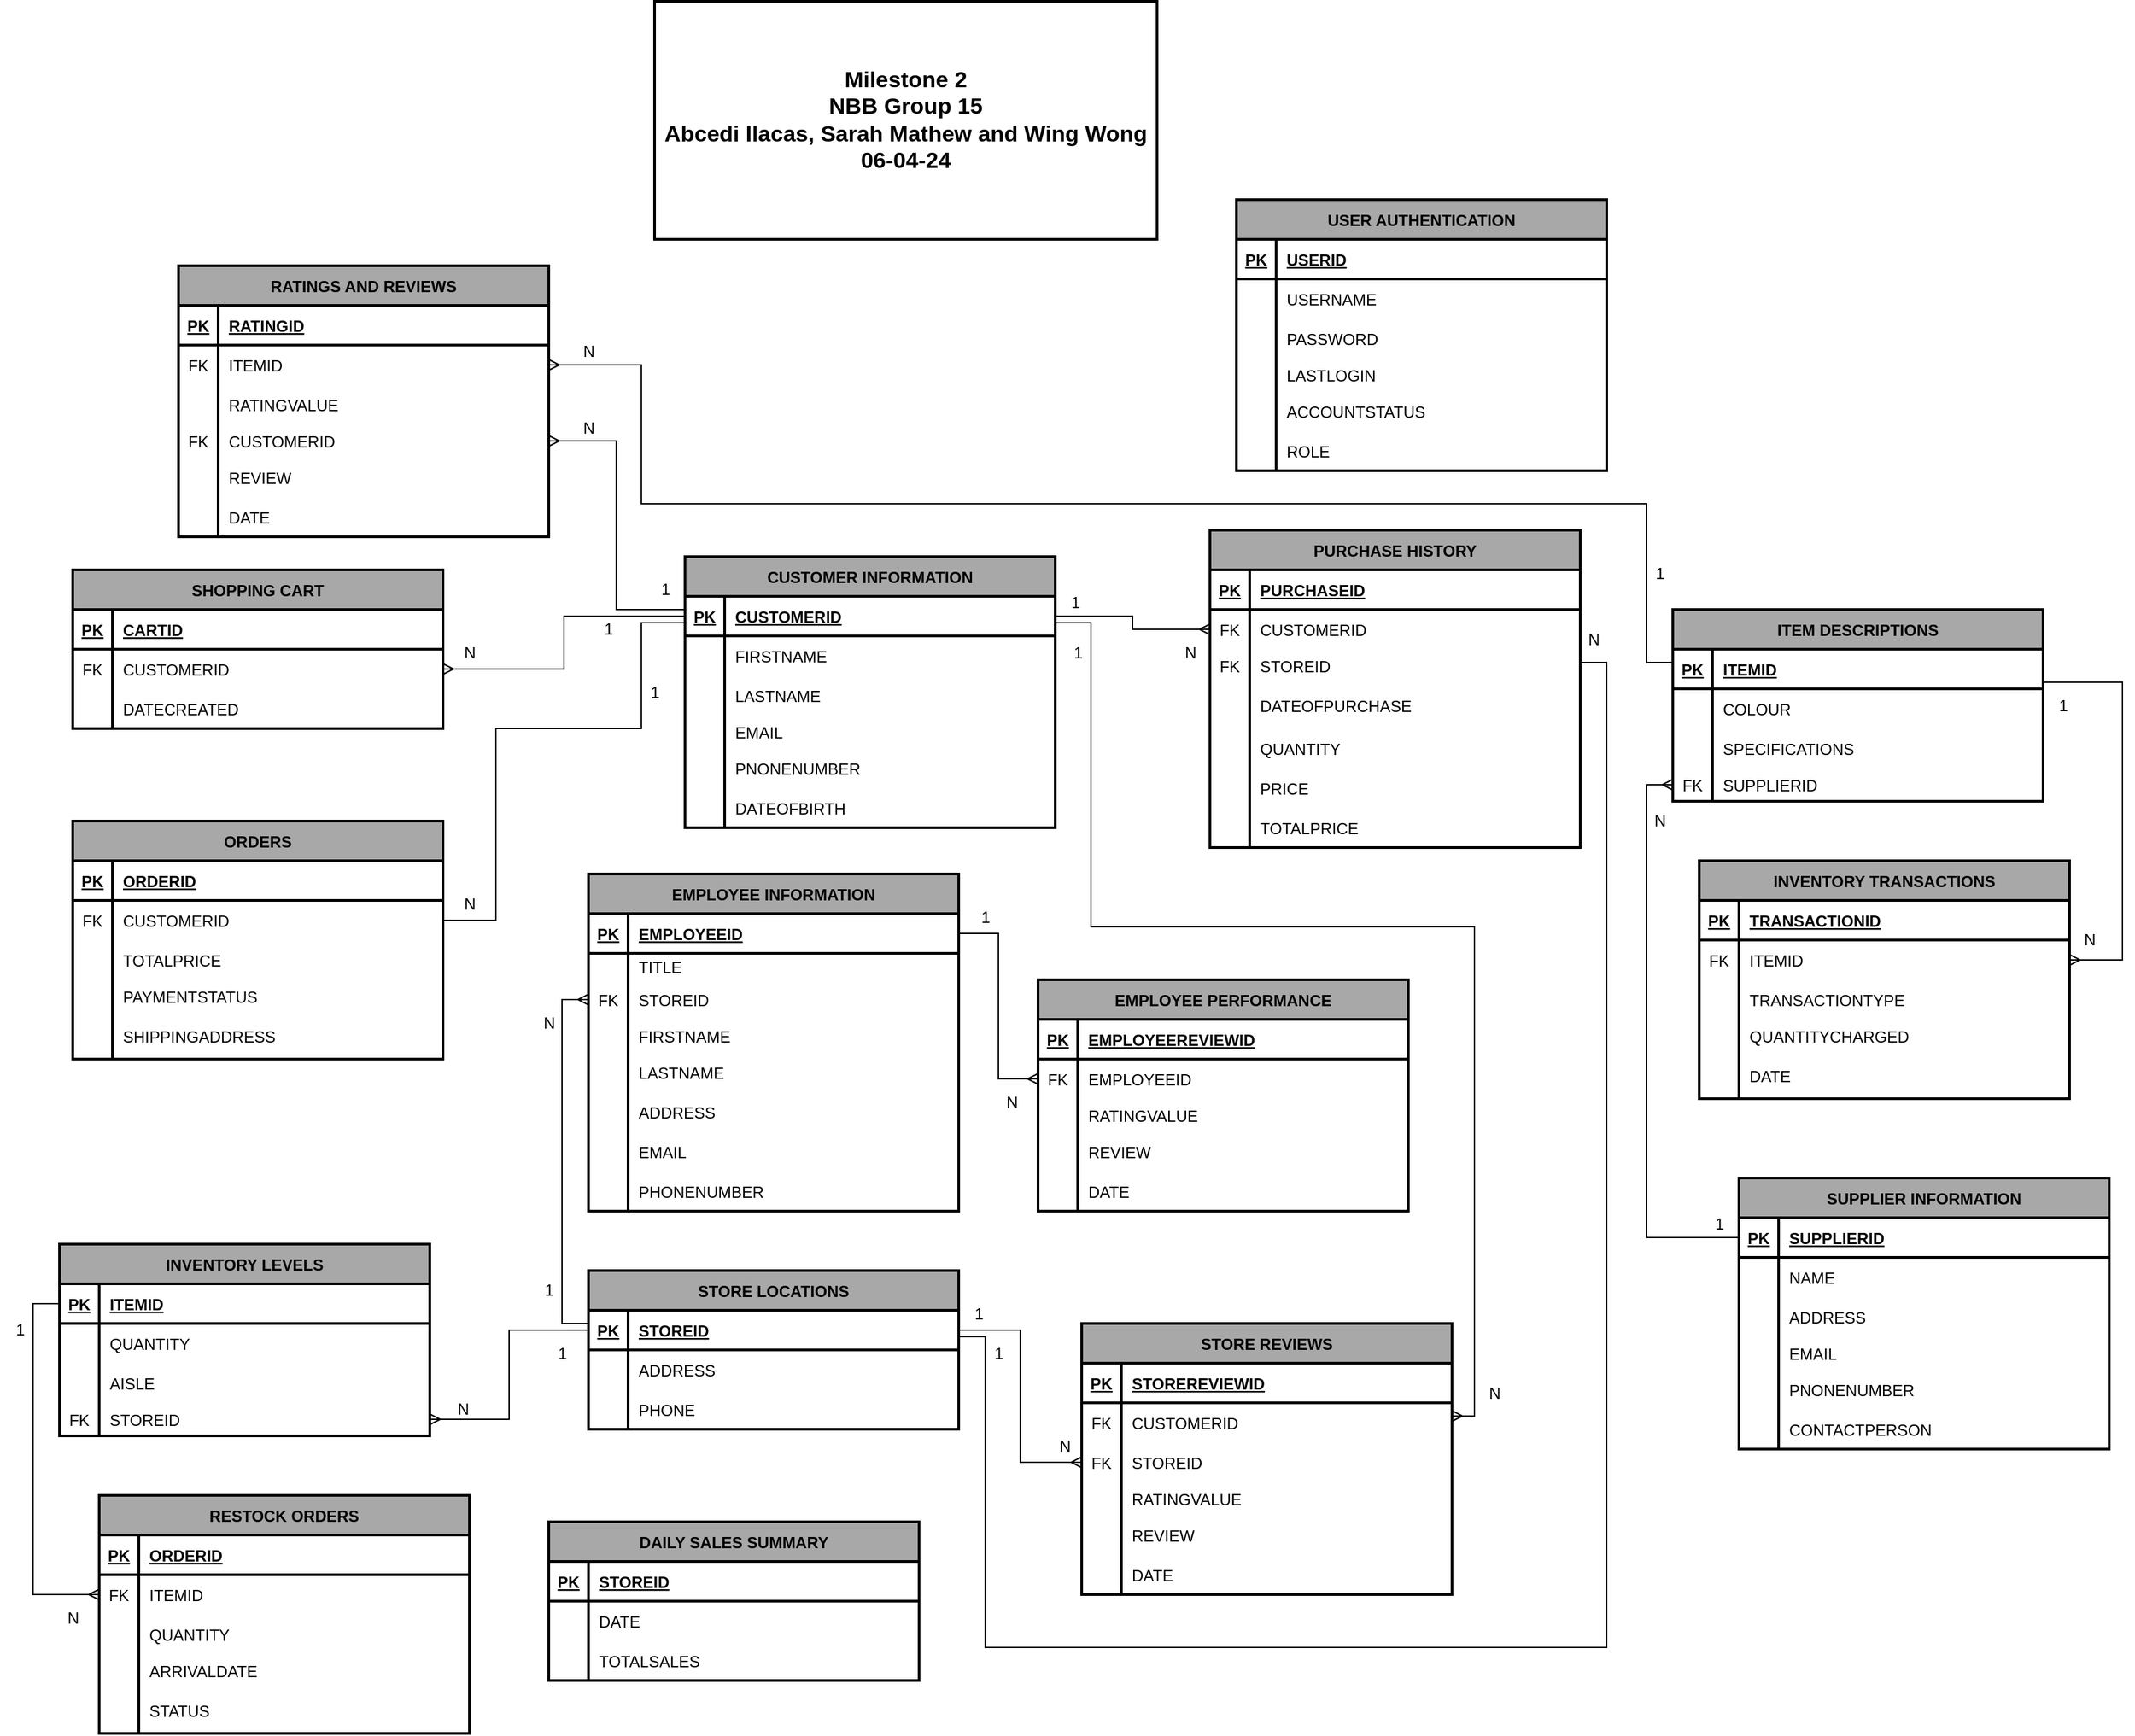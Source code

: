 <mxfile version="24.2.2" type="device">
  <diagram name="Page-1" id="e56a1550-8fbb-45ad-956c-1786394a9013">
    <mxGraphModel dx="1470" dy="2760" grid="1" gridSize="10" guides="1" tooltips="1" connect="1" arrows="1" fold="1" page="1" pageScale="1" pageWidth="1500" pageHeight="1700" background="none" math="0" shadow="0">
      <root>
        <mxCell id="0" />
        <mxCell id="1" parent="0" />
        <mxCell id="aWNigjSXAfBfBhM_kPVN-1" value="PURCHASE HISTORY" style="shape=table;startSize=30;container=1;collapsible=1;childLayout=tableLayout;fixedRows=1;rowLines=0;fontStyle=1;align=center;resizeLast=1;strokeWidth=2;fontSize=12;fillColor=#A8A8A8;" parent="1" vertex="1">
          <mxGeometry x="1010" y="280" width="280" height="240" as="geometry">
            <mxRectangle x="616" y="335" width="120" height="30" as="alternateBounds" />
          </mxGeometry>
        </mxCell>
        <mxCell id="aWNigjSXAfBfBhM_kPVN-2" value="" style="shape=tableRow;horizontal=0;startSize=0;swimlaneHead=0;swimlaneBody=0;fillColor=none;collapsible=0;dropTarget=0;points=[[0,0.5],[1,0.5]];portConstraint=eastwest;top=0;left=0;right=0;bottom=1;strokeWidth=2;" parent="aWNigjSXAfBfBhM_kPVN-1" vertex="1">
          <mxGeometry y="30" width="280" height="30" as="geometry" />
        </mxCell>
        <mxCell id="aWNigjSXAfBfBhM_kPVN-3" value="PK" style="shape=partialRectangle;connectable=0;fillColor=none;top=0;left=0;bottom=0;right=0;fontStyle=5;overflow=hidden;strokeWidth=2;" parent="aWNigjSXAfBfBhM_kPVN-2" vertex="1">
          <mxGeometry width="30" height="30" as="geometry">
            <mxRectangle width="30" height="30" as="alternateBounds" />
          </mxGeometry>
        </mxCell>
        <mxCell id="aWNigjSXAfBfBhM_kPVN-4" value="PURCHASEID" style="shape=partialRectangle;connectable=0;fillColor=none;top=0;left=0;bottom=0;right=0;align=left;spacingLeft=6;fontStyle=5;overflow=hidden;strokeWidth=2;" parent="aWNigjSXAfBfBhM_kPVN-2" vertex="1">
          <mxGeometry x="30" width="250" height="30" as="geometry">
            <mxRectangle width="250" height="30" as="alternateBounds" />
          </mxGeometry>
        </mxCell>
        <mxCell id="aWNigjSXAfBfBhM_kPVN-8" value="" style="shape=tableRow;horizontal=0;startSize=0;swimlaneHead=0;swimlaneBody=0;fillColor=none;collapsible=0;dropTarget=0;points=[[0,0.5],[1,0.5]];portConstraint=eastwest;top=0;left=0;right=0;bottom=0;strokeWidth=2;" parent="aWNigjSXAfBfBhM_kPVN-1" vertex="1">
          <mxGeometry y="60" width="280" height="30" as="geometry" />
        </mxCell>
        <mxCell id="aWNigjSXAfBfBhM_kPVN-9" value="FK" style="shape=partialRectangle;connectable=0;fillColor=none;top=0;left=0;bottom=0;right=0;editable=1;overflow=hidden;strokeWidth=2;" parent="aWNigjSXAfBfBhM_kPVN-8" vertex="1">
          <mxGeometry width="30" height="30" as="geometry">
            <mxRectangle width="30" height="30" as="alternateBounds" />
          </mxGeometry>
        </mxCell>
        <mxCell id="aWNigjSXAfBfBhM_kPVN-10" value="CUSTOMERID" style="shape=partialRectangle;connectable=0;fillColor=none;top=0;left=0;bottom=0;right=0;align=left;spacingLeft=6;overflow=hidden;strokeWidth=2;fontStyle=0" parent="aWNigjSXAfBfBhM_kPVN-8" vertex="1">
          <mxGeometry x="30" width="250" height="30" as="geometry">
            <mxRectangle width="250" height="30" as="alternateBounds" />
          </mxGeometry>
        </mxCell>
        <mxCell id="aWNigjSXAfBfBhM_kPVN-11" value="" style="shape=tableRow;horizontal=0;startSize=0;swimlaneHead=0;swimlaneBody=0;fillColor=none;collapsible=0;dropTarget=0;points=[[0,0.5],[1,0.5]];portConstraint=eastwest;top=0;left=0;right=0;bottom=0;strokeWidth=2;" parent="aWNigjSXAfBfBhM_kPVN-1" vertex="1">
          <mxGeometry y="90" width="280" height="25" as="geometry" />
        </mxCell>
        <mxCell id="aWNigjSXAfBfBhM_kPVN-12" value="FK" style="shape=partialRectangle;connectable=0;fillColor=none;top=0;left=0;bottom=0;right=0;editable=1;overflow=hidden;strokeWidth=2;" parent="aWNigjSXAfBfBhM_kPVN-11" vertex="1">
          <mxGeometry width="30" height="25" as="geometry">
            <mxRectangle width="30" height="25" as="alternateBounds" />
          </mxGeometry>
        </mxCell>
        <mxCell id="aWNigjSXAfBfBhM_kPVN-13" value="STOREID" style="shape=partialRectangle;connectable=0;fillColor=none;top=0;left=0;bottom=0;right=0;align=left;spacingLeft=6;overflow=hidden;strokeWidth=2;fontStyle=0" parent="aWNigjSXAfBfBhM_kPVN-11" vertex="1">
          <mxGeometry x="30" width="250" height="25" as="geometry">
            <mxRectangle width="250" height="25" as="alternateBounds" />
          </mxGeometry>
        </mxCell>
        <mxCell id="aWNigjSXAfBfBhM_kPVN-17" value="" style="shape=tableRow;horizontal=0;startSize=0;swimlaneHead=0;swimlaneBody=0;fillColor=none;collapsible=0;dropTarget=0;points=[[0,0.5],[1,0.5]];portConstraint=eastwest;top=0;left=0;right=0;bottom=0;strokeWidth=2;" parent="aWNigjSXAfBfBhM_kPVN-1" vertex="1">
          <mxGeometry y="115" width="280" height="35" as="geometry" />
        </mxCell>
        <mxCell id="aWNigjSXAfBfBhM_kPVN-18" value="" style="shape=partialRectangle;connectable=0;fillColor=none;top=0;left=0;bottom=0;right=0;editable=1;overflow=hidden;strokeWidth=2;" parent="aWNigjSXAfBfBhM_kPVN-17" vertex="1">
          <mxGeometry width="30" height="35" as="geometry">
            <mxRectangle width="30" height="35" as="alternateBounds" />
          </mxGeometry>
        </mxCell>
        <mxCell id="aWNigjSXAfBfBhM_kPVN-19" value="DATEOFPURCHASE" style="shape=partialRectangle;connectable=0;fillColor=none;top=0;left=0;bottom=0;right=0;align=left;spacingLeft=6;overflow=hidden;strokeWidth=2;fontStyle=0" parent="aWNigjSXAfBfBhM_kPVN-17" vertex="1">
          <mxGeometry x="30" width="250" height="35" as="geometry">
            <mxRectangle width="250" height="35" as="alternateBounds" />
          </mxGeometry>
        </mxCell>
        <mxCell id="aWNigjSXAfBfBhM_kPVN-20" value="" style="shape=tableRow;horizontal=0;startSize=0;swimlaneHead=0;swimlaneBody=0;fillColor=none;collapsible=0;dropTarget=0;points=[[0,0.5],[1,0.5]];portConstraint=eastwest;top=0;left=0;right=0;bottom=0;strokeWidth=2;" parent="aWNigjSXAfBfBhM_kPVN-1" vertex="1">
          <mxGeometry y="150" width="280" height="30" as="geometry" />
        </mxCell>
        <mxCell id="aWNigjSXAfBfBhM_kPVN-21" value="" style="shape=partialRectangle;connectable=0;fillColor=none;top=0;left=0;bottom=0;right=0;editable=1;overflow=hidden;strokeWidth=2;" parent="aWNigjSXAfBfBhM_kPVN-20" vertex="1">
          <mxGeometry width="30" height="30" as="geometry">
            <mxRectangle width="30" height="30" as="alternateBounds" />
          </mxGeometry>
        </mxCell>
        <mxCell id="aWNigjSXAfBfBhM_kPVN-22" value="QUANTITY" style="shape=partialRectangle;connectable=0;fillColor=none;top=0;left=0;bottom=0;right=0;align=left;spacingLeft=6;overflow=hidden;strokeWidth=2;fontStyle=0" parent="aWNigjSXAfBfBhM_kPVN-20" vertex="1">
          <mxGeometry x="30" width="250" height="30" as="geometry">
            <mxRectangle width="250" height="30" as="alternateBounds" />
          </mxGeometry>
        </mxCell>
        <mxCell id="aWNigjSXAfBfBhM_kPVN-23" value="" style="shape=tableRow;horizontal=0;startSize=0;swimlaneHead=0;swimlaneBody=0;fillColor=none;collapsible=0;dropTarget=0;points=[[0,0.5],[1,0.5]];portConstraint=eastwest;top=0;left=0;right=0;bottom=0;strokeWidth=2;" parent="aWNigjSXAfBfBhM_kPVN-1" vertex="1">
          <mxGeometry y="180" width="280" height="30" as="geometry" />
        </mxCell>
        <mxCell id="aWNigjSXAfBfBhM_kPVN-24" value="" style="shape=partialRectangle;connectable=0;fillColor=none;top=0;left=0;bottom=0;right=0;editable=1;overflow=hidden;strokeWidth=2;" parent="aWNigjSXAfBfBhM_kPVN-23" vertex="1">
          <mxGeometry width="30" height="30" as="geometry">
            <mxRectangle width="30" height="30" as="alternateBounds" />
          </mxGeometry>
        </mxCell>
        <mxCell id="aWNigjSXAfBfBhM_kPVN-25" value="PRICE" style="shape=partialRectangle;connectable=0;fillColor=none;top=0;left=0;bottom=0;right=0;align=left;spacingLeft=6;overflow=hidden;strokeWidth=2;" parent="aWNigjSXAfBfBhM_kPVN-23" vertex="1">
          <mxGeometry x="30" width="250" height="30" as="geometry">
            <mxRectangle width="250" height="30" as="alternateBounds" />
          </mxGeometry>
        </mxCell>
        <mxCell id="aWNigjSXAfBfBhM_kPVN-26" value="" style="shape=tableRow;horizontal=0;startSize=0;swimlaneHead=0;swimlaneBody=0;fillColor=none;collapsible=0;dropTarget=0;points=[[0,0.5],[1,0.5]];portConstraint=eastwest;top=0;left=0;right=0;bottom=0;strokeWidth=2;" parent="aWNigjSXAfBfBhM_kPVN-1" vertex="1">
          <mxGeometry y="210" width="280" height="30" as="geometry" />
        </mxCell>
        <mxCell id="aWNigjSXAfBfBhM_kPVN-27" value="" style="shape=partialRectangle;connectable=0;fillColor=none;top=0;left=0;bottom=0;right=0;editable=1;overflow=hidden;strokeWidth=2;" parent="aWNigjSXAfBfBhM_kPVN-26" vertex="1">
          <mxGeometry width="30" height="30" as="geometry">
            <mxRectangle width="30" height="30" as="alternateBounds" />
          </mxGeometry>
        </mxCell>
        <mxCell id="aWNigjSXAfBfBhM_kPVN-28" value="TOTALPRICE" style="shape=partialRectangle;connectable=0;fillColor=none;top=0;left=0;bottom=0;right=0;align=left;spacingLeft=6;overflow=hidden;strokeWidth=2;fontStyle=0" parent="aWNigjSXAfBfBhM_kPVN-26" vertex="1">
          <mxGeometry x="30" width="250" height="30" as="geometry">
            <mxRectangle width="250" height="30" as="alternateBounds" />
          </mxGeometry>
        </mxCell>
        <mxCell id="rw6UL917BejKIQB6xzPy-129" value="&lt;b style=&quot;font-size: 17px;&quot;&gt;&lt;span style=&quot;&quot;&gt;Milestone 2&lt;/span&gt;&lt;br&gt;&lt;span style=&quot;&quot;&gt;NBB Group 15&lt;/span&gt;&lt;br&gt;&lt;font style=&quot;font-size: 17px;&quot;&gt;Abcedi Ilacas, Sarah Mathew and Wing Wong&lt;/font&gt;&lt;br&gt;&lt;font style=&quot;font-size: 17px;&quot;&gt;06-04-24&lt;/font&gt;&lt;/b&gt;" style="rounded=0;whiteSpace=wrap;html=1;fontSize=12;strokeWidth=2;" parent="1" vertex="1">
          <mxGeometry x="590" y="-120" width="380" height="180" as="geometry" />
        </mxCell>
        <mxCell id="2XLVh4MCMOW6PVH-qyIj-2" value="CUSTOMER INFORMATION" style="shape=table;startSize=30;container=1;collapsible=1;childLayout=tableLayout;fixedRows=1;rowLines=0;fontStyle=1;align=center;resizeLast=1;strokeWidth=2;fontSize=12;fillColor=#A8A8A8;" parent="1" vertex="1">
          <mxGeometry x="613" y="300" width="280" height="205" as="geometry">
            <mxRectangle x="616" y="335" width="120" height="30" as="alternateBounds" />
          </mxGeometry>
        </mxCell>
        <mxCell id="2XLVh4MCMOW6PVH-qyIj-3" value="" style="shape=tableRow;horizontal=0;startSize=0;swimlaneHead=0;swimlaneBody=0;fillColor=none;collapsible=0;dropTarget=0;points=[[0,0.5],[1,0.5]];portConstraint=eastwest;top=0;left=0;right=0;bottom=1;strokeWidth=2;" parent="2XLVh4MCMOW6PVH-qyIj-2" vertex="1">
          <mxGeometry y="30" width="280" height="30" as="geometry" />
        </mxCell>
        <mxCell id="2XLVh4MCMOW6PVH-qyIj-4" value="PK" style="shape=partialRectangle;connectable=0;fillColor=none;top=0;left=0;bottom=0;right=0;fontStyle=5;overflow=hidden;strokeWidth=2;" parent="2XLVh4MCMOW6PVH-qyIj-3" vertex="1">
          <mxGeometry width="30" height="30" as="geometry">
            <mxRectangle width="30" height="30" as="alternateBounds" />
          </mxGeometry>
        </mxCell>
        <mxCell id="2XLVh4MCMOW6PVH-qyIj-5" value="CUSTOMERID" style="shape=partialRectangle;connectable=0;fillColor=none;top=0;left=0;bottom=0;right=0;align=left;spacingLeft=6;fontStyle=5;overflow=hidden;strokeWidth=2;" parent="2XLVh4MCMOW6PVH-qyIj-3" vertex="1">
          <mxGeometry x="30" width="250" height="30" as="geometry">
            <mxRectangle width="250" height="30" as="alternateBounds" />
          </mxGeometry>
        </mxCell>
        <mxCell id="2XLVh4MCMOW6PVH-qyIj-6" value="" style="shape=tableRow;horizontal=0;startSize=0;swimlaneHead=0;swimlaneBody=0;fillColor=none;collapsible=0;dropTarget=0;points=[[0,0.5],[1,0.5]];portConstraint=eastwest;top=0;left=0;right=0;bottom=0;strokeWidth=2;" parent="2XLVh4MCMOW6PVH-qyIj-2" vertex="1">
          <mxGeometry y="60" width="280" height="30" as="geometry" />
        </mxCell>
        <mxCell id="2XLVh4MCMOW6PVH-qyIj-7" value="" style="shape=partialRectangle;connectable=0;fillColor=none;top=0;left=0;bottom=0;right=0;editable=1;overflow=hidden;strokeWidth=2;" parent="2XLVh4MCMOW6PVH-qyIj-6" vertex="1">
          <mxGeometry width="30" height="30" as="geometry">
            <mxRectangle width="30" height="30" as="alternateBounds" />
          </mxGeometry>
        </mxCell>
        <mxCell id="2XLVh4MCMOW6PVH-qyIj-8" value="FIRSTNAME" style="shape=partialRectangle;connectable=0;fillColor=none;top=0;left=0;bottom=0;right=0;align=left;spacingLeft=6;overflow=hidden;strokeWidth=2;fontStyle=0" parent="2XLVh4MCMOW6PVH-qyIj-6" vertex="1">
          <mxGeometry x="30" width="250" height="30" as="geometry">
            <mxRectangle width="250" height="30" as="alternateBounds" />
          </mxGeometry>
        </mxCell>
        <mxCell id="2XLVh4MCMOW6PVH-qyIj-9" value="" style="shape=tableRow;horizontal=0;startSize=0;swimlaneHead=0;swimlaneBody=0;fillColor=none;collapsible=0;dropTarget=0;points=[[0,0.5],[1,0.5]];portConstraint=eastwest;top=0;left=0;right=0;bottom=0;strokeWidth=2;" parent="2XLVh4MCMOW6PVH-qyIj-2" vertex="1">
          <mxGeometry y="90" width="280" height="30" as="geometry" />
        </mxCell>
        <mxCell id="2XLVh4MCMOW6PVH-qyIj-10" value="" style="shape=partialRectangle;connectable=0;fillColor=none;top=0;left=0;bottom=0;right=0;editable=1;overflow=hidden;strokeWidth=2;" parent="2XLVh4MCMOW6PVH-qyIj-9" vertex="1">
          <mxGeometry width="30" height="30" as="geometry">
            <mxRectangle width="30" height="30" as="alternateBounds" />
          </mxGeometry>
        </mxCell>
        <mxCell id="2XLVh4MCMOW6PVH-qyIj-11" value="LASTNAME" style="shape=partialRectangle;connectable=0;fillColor=none;top=0;left=0;bottom=0;right=0;align=left;spacingLeft=6;overflow=hidden;strokeWidth=2;fontStyle=0" parent="2XLVh4MCMOW6PVH-qyIj-9" vertex="1">
          <mxGeometry x="30" width="250" height="30" as="geometry">
            <mxRectangle width="250" height="30" as="alternateBounds" />
          </mxGeometry>
        </mxCell>
        <mxCell id="2XLVh4MCMOW6PVH-qyIj-12" value="" style="shape=tableRow;horizontal=0;startSize=0;swimlaneHead=0;swimlaneBody=0;fillColor=none;collapsible=0;dropTarget=0;points=[[0,0.5],[1,0.5]];portConstraint=eastwest;top=0;left=0;right=0;bottom=0;strokeWidth=2;" parent="2XLVh4MCMOW6PVH-qyIj-2" vertex="1">
          <mxGeometry y="120" width="280" height="25" as="geometry" />
        </mxCell>
        <mxCell id="2XLVh4MCMOW6PVH-qyIj-13" value="" style="shape=partialRectangle;connectable=0;fillColor=none;top=0;left=0;bottom=0;right=0;editable=1;overflow=hidden;strokeWidth=2;" parent="2XLVh4MCMOW6PVH-qyIj-12" vertex="1">
          <mxGeometry width="30" height="25" as="geometry">
            <mxRectangle width="30" height="25" as="alternateBounds" />
          </mxGeometry>
        </mxCell>
        <mxCell id="2XLVh4MCMOW6PVH-qyIj-14" value="EMAIL" style="shape=partialRectangle;connectable=0;fillColor=none;top=0;left=0;bottom=0;right=0;align=left;spacingLeft=6;overflow=hidden;strokeWidth=2;fontStyle=0" parent="2XLVh4MCMOW6PVH-qyIj-12" vertex="1">
          <mxGeometry x="30" width="250" height="25" as="geometry">
            <mxRectangle width="250" height="25" as="alternateBounds" />
          </mxGeometry>
        </mxCell>
        <mxCell id="2XLVh4MCMOW6PVH-qyIj-15" value="" style="shape=tableRow;horizontal=0;startSize=0;swimlaneHead=0;swimlaneBody=0;fillColor=none;collapsible=0;dropTarget=0;points=[[0,0.5],[1,0.5]];portConstraint=eastwest;top=0;left=0;right=0;bottom=0;strokeWidth=2;" parent="2XLVh4MCMOW6PVH-qyIj-2" vertex="1">
          <mxGeometry y="145" width="280" height="30" as="geometry" />
        </mxCell>
        <mxCell id="2XLVh4MCMOW6PVH-qyIj-16" value="" style="shape=partialRectangle;connectable=0;fillColor=none;top=0;left=0;bottom=0;right=0;editable=1;overflow=hidden;strokeWidth=2;" parent="2XLVh4MCMOW6PVH-qyIj-15" vertex="1">
          <mxGeometry width="30" height="30" as="geometry">
            <mxRectangle width="30" height="30" as="alternateBounds" />
          </mxGeometry>
        </mxCell>
        <mxCell id="2XLVh4MCMOW6PVH-qyIj-17" value="PNONENUMBER" style="shape=partialRectangle;connectable=0;fillColor=none;top=0;left=0;bottom=0;right=0;align=left;spacingLeft=6;overflow=hidden;strokeWidth=2;fontStyle=0" parent="2XLVh4MCMOW6PVH-qyIj-15" vertex="1">
          <mxGeometry x="30" width="250" height="30" as="geometry">
            <mxRectangle width="250" height="30" as="alternateBounds" />
          </mxGeometry>
        </mxCell>
        <mxCell id="2XLVh4MCMOW6PVH-qyIj-18" value="" style="shape=tableRow;horizontal=0;startSize=0;swimlaneHead=0;swimlaneBody=0;fillColor=none;collapsible=0;dropTarget=0;points=[[0,0.5],[1,0.5]];portConstraint=eastwest;top=0;left=0;right=0;bottom=0;strokeWidth=2;" parent="2XLVh4MCMOW6PVH-qyIj-2" vertex="1">
          <mxGeometry y="175" width="280" height="30" as="geometry" />
        </mxCell>
        <mxCell id="2XLVh4MCMOW6PVH-qyIj-19" value="" style="shape=partialRectangle;connectable=0;fillColor=none;top=0;left=0;bottom=0;right=0;editable=1;overflow=hidden;strokeWidth=2;" parent="2XLVh4MCMOW6PVH-qyIj-18" vertex="1">
          <mxGeometry width="30" height="30" as="geometry">
            <mxRectangle width="30" height="30" as="alternateBounds" />
          </mxGeometry>
        </mxCell>
        <mxCell id="2XLVh4MCMOW6PVH-qyIj-20" value="DATEOFBIRTH" style="shape=partialRectangle;connectable=0;fillColor=none;top=0;left=0;bottom=0;right=0;align=left;spacingLeft=6;overflow=hidden;strokeWidth=2;fontStyle=0" parent="2XLVh4MCMOW6PVH-qyIj-18" vertex="1">
          <mxGeometry x="30" width="250" height="30" as="geometry">
            <mxRectangle width="250" height="30" as="alternateBounds" />
          </mxGeometry>
        </mxCell>
        <mxCell id="2XLVh4MCMOW6PVH-qyIj-27" value="EMPLOYEE INFORMATION" style="shape=table;startSize=30;container=1;collapsible=1;childLayout=tableLayout;fixedRows=1;rowLines=0;fontStyle=1;align=center;resizeLast=1;strokeWidth=2;fontSize=12;fillColor=#A8A8A8;" parent="1" vertex="1">
          <mxGeometry x="540" y="540" width="280" height="255" as="geometry">
            <mxRectangle x="616" y="335" width="120" height="30" as="alternateBounds" />
          </mxGeometry>
        </mxCell>
        <mxCell id="2XLVh4MCMOW6PVH-qyIj-28" value="" style="shape=tableRow;horizontal=0;startSize=0;swimlaneHead=0;swimlaneBody=0;fillColor=none;collapsible=0;dropTarget=0;points=[[0,0.5],[1,0.5]];portConstraint=eastwest;top=0;left=0;right=0;bottom=1;strokeWidth=2;" parent="2XLVh4MCMOW6PVH-qyIj-27" vertex="1">
          <mxGeometry y="30" width="280" height="30" as="geometry" />
        </mxCell>
        <mxCell id="2XLVh4MCMOW6PVH-qyIj-29" value="PK" style="shape=partialRectangle;connectable=0;fillColor=none;top=0;left=0;bottom=0;right=0;fontStyle=5;overflow=hidden;strokeWidth=2;" parent="2XLVh4MCMOW6PVH-qyIj-28" vertex="1">
          <mxGeometry width="30" height="30" as="geometry">
            <mxRectangle width="30" height="30" as="alternateBounds" />
          </mxGeometry>
        </mxCell>
        <mxCell id="2XLVh4MCMOW6PVH-qyIj-30" value="EMPLOYEEID" style="shape=partialRectangle;connectable=0;fillColor=none;top=0;left=0;bottom=0;right=0;align=left;spacingLeft=6;fontStyle=5;overflow=hidden;strokeWidth=2;" parent="2XLVh4MCMOW6PVH-qyIj-28" vertex="1">
          <mxGeometry x="30" width="250" height="30" as="geometry">
            <mxRectangle width="250" height="30" as="alternateBounds" />
          </mxGeometry>
        </mxCell>
        <mxCell id="2XLVh4MCMOW6PVH-qyIj-31" value="" style="shape=tableRow;horizontal=0;startSize=0;swimlaneHead=0;swimlaneBody=0;fillColor=none;collapsible=0;dropTarget=0;points=[[0,0.5],[1,0.5]];portConstraint=eastwest;top=0;left=0;right=0;bottom=0;strokeWidth=2;" parent="2XLVh4MCMOW6PVH-qyIj-27" vertex="1">
          <mxGeometry y="60" width="280" height="20" as="geometry" />
        </mxCell>
        <mxCell id="2XLVh4MCMOW6PVH-qyIj-32" value="" style="shape=partialRectangle;connectable=0;fillColor=none;top=0;left=0;bottom=0;right=0;editable=1;overflow=hidden;strokeWidth=2;" parent="2XLVh4MCMOW6PVH-qyIj-31" vertex="1">
          <mxGeometry width="30" height="20" as="geometry">
            <mxRectangle width="30" height="20" as="alternateBounds" />
          </mxGeometry>
        </mxCell>
        <mxCell id="2XLVh4MCMOW6PVH-qyIj-33" value="TITLE" style="shape=partialRectangle;connectable=0;fillColor=none;top=0;left=0;bottom=0;right=0;align=left;spacingLeft=6;overflow=hidden;strokeWidth=2;fontStyle=0" parent="2XLVh4MCMOW6PVH-qyIj-31" vertex="1">
          <mxGeometry x="30" width="250" height="20" as="geometry">
            <mxRectangle width="250" height="20" as="alternateBounds" />
          </mxGeometry>
        </mxCell>
        <mxCell id="2XLVh4MCMOW6PVH-qyIj-34" value="" style="shape=tableRow;horizontal=0;startSize=0;swimlaneHead=0;swimlaneBody=0;fillColor=none;collapsible=0;dropTarget=0;points=[[0,0.5],[1,0.5]];portConstraint=eastwest;top=0;left=0;right=0;bottom=0;strokeWidth=2;" parent="2XLVh4MCMOW6PVH-qyIj-27" vertex="1">
          <mxGeometry y="80" width="280" height="30" as="geometry" />
        </mxCell>
        <mxCell id="2XLVh4MCMOW6PVH-qyIj-35" value="FK" style="shape=partialRectangle;connectable=0;fillColor=none;top=0;left=0;bottom=0;right=0;editable=1;overflow=hidden;strokeWidth=2;" parent="2XLVh4MCMOW6PVH-qyIj-34" vertex="1">
          <mxGeometry width="30" height="30" as="geometry">
            <mxRectangle width="30" height="30" as="alternateBounds" />
          </mxGeometry>
        </mxCell>
        <mxCell id="2XLVh4MCMOW6PVH-qyIj-36" value="STOREID" style="shape=partialRectangle;connectable=0;fillColor=none;top=0;left=0;bottom=0;right=0;align=left;spacingLeft=6;overflow=hidden;strokeWidth=2;fontStyle=0" parent="2XLVh4MCMOW6PVH-qyIj-34" vertex="1">
          <mxGeometry x="30" width="250" height="30" as="geometry">
            <mxRectangle width="250" height="30" as="alternateBounds" />
          </mxGeometry>
        </mxCell>
        <mxCell id="2XLVh4MCMOW6PVH-qyIj-37" value="" style="shape=tableRow;horizontal=0;startSize=0;swimlaneHead=0;swimlaneBody=0;fillColor=none;collapsible=0;dropTarget=0;points=[[0,0.5],[1,0.5]];portConstraint=eastwest;top=0;left=0;right=0;bottom=0;strokeWidth=2;" parent="2XLVh4MCMOW6PVH-qyIj-27" vertex="1">
          <mxGeometry y="110" width="280" height="25" as="geometry" />
        </mxCell>
        <mxCell id="2XLVh4MCMOW6PVH-qyIj-38" value="" style="shape=partialRectangle;connectable=0;fillColor=none;top=0;left=0;bottom=0;right=0;editable=1;overflow=hidden;strokeWidth=2;" parent="2XLVh4MCMOW6PVH-qyIj-37" vertex="1">
          <mxGeometry width="30" height="25" as="geometry">
            <mxRectangle width="30" height="25" as="alternateBounds" />
          </mxGeometry>
        </mxCell>
        <mxCell id="2XLVh4MCMOW6PVH-qyIj-39" value="FIRSTNAME" style="shape=partialRectangle;connectable=0;fillColor=none;top=0;left=0;bottom=0;right=0;align=left;spacingLeft=6;overflow=hidden;strokeWidth=2;fontStyle=0" parent="2XLVh4MCMOW6PVH-qyIj-37" vertex="1">
          <mxGeometry x="30" width="250" height="25" as="geometry">
            <mxRectangle width="250" height="25" as="alternateBounds" />
          </mxGeometry>
        </mxCell>
        <mxCell id="2XLVh4MCMOW6PVH-qyIj-40" value="" style="shape=tableRow;horizontal=0;startSize=0;swimlaneHead=0;swimlaneBody=0;fillColor=none;collapsible=0;dropTarget=0;points=[[0,0.5],[1,0.5]];portConstraint=eastwest;top=0;left=0;right=0;bottom=0;strokeWidth=2;" parent="2XLVh4MCMOW6PVH-qyIj-27" vertex="1">
          <mxGeometry y="135" width="280" height="30" as="geometry" />
        </mxCell>
        <mxCell id="2XLVh4MCMOW6PVH-qyIj-41" value="" style="shape=partialRectangle;connectable=0;fillColor=none;top=0;left=0;bottom=0;right=0;editable=1;overflow=hidden;strokeWidth=2;" parent="2XLVh4MCMOW6PVH-qyIj-40" vertex="1">
          <mxGeometry width="30" height="30" as="geometry">
            <mxRectangle width="30" height="30" as="alternateBounds" />
          </mxGeometry>
        </mxCell>
        <mxCell id="2XLVh4MCMOW6PVH-qyIj-42" value="LASTNAME" style="shape=partialRectangle;connectable=0;fillColor=none;top=0;left=0;bottom=0;right=0;align=left;spacingLeft=6;overflow=hidden;strokeWidth=2;fontStyle=0" parent="2XLVh4MCMOW6PVH-qyIj-40" vertex="1">
          <mxGeometry x="30" width="250" height="30" as="geometry">
            <mxRectangle width="250" height="30" as="alternateBounds" />
          </mxGeometry>
        </mxCell>
        <mxCell id="2XLVh4MCMOW6PVH-qyIj-43" value="" style="shape=tableRow;horizontal=0;startSize=0;swimlaneHead=0;swimlaneBody=0;fillColor=none;collapsible=0;dropTarget=0;points=[[0,0.5],[1,0.5]];portConstraint=eastwest;top=0;left=0;right=0;bottom=0;strokeWidth=2;" parent="2XLVh4MCMOW6PVH-qyIj-27" vertex="1">
          <mxGeometry y="165" width="280" height="30" as="geometry" />
        </mxCell>
        <mxCell id="2XLVh4MCMOW6PVH-qyIj-44" value="" style="shape=partialRectangle;connectable=0;fillColor=none;top=0;left=0;bottom=0;right=0;editable=1;overflow=hidden;strokeWidth=2;" parent="2XLVh4MCMOW6PVH-qyIj-43" vertex="1">
          <mxGeometry width="30" height="30" as="geometry">
            <mxRectangle width="30" height="30" as="alternateBounds" />
          </mxGeometry>
        </mxCell>
        <mxCell id="2XLVh4MCMOW6PVH-qyIj-45" value="ADDRESS" style="shape=partialRectangle;connectable=0;fillColor=none;top=0;left=0;bottom=0;right=0;align=left;spacingLeft=6;overflow=hidden;strokeWidth=2;fontStyle=0" parent="2XLVh4MCMOW6PVH-qyIj-43" vertex="1">
          <mxGeometry x="30" width="250" height="30" as="geometry">
            <mxRectangle width="250" height="30" as="alternateBounds" />
          </mxGeometry>
        </mxCell>
        <mxCell id="2XLVh4MCMOW6PVH-qyIj-46" value="" style="shape=tableRow;horizontal=0;startSize=0;swimlaneHead=0;swimlaneBody=0;fillColor=none;collapsible=0;dropTarget=0;points=[[0,0.5],[1,0.5]];portConstraint=eastwest;top=0;left=0;right=0;bottom=0;strokeWidth=2;" parent="2XLVh4MCMOW6PVH-qyIj-27" vertex="1">
          <mxGeometry y="195" width="280" height="30" as="geometry" />
        </mxCell>
        <mxCell id="2XLVh4MCMOW6PVH-qyIj-47" value="" style="shape=partialRectangle;connectable=0;fillColor=none;top=0;left=0;bottom=0;right=0;editable=1;overflow=hidden;strokeWidth=2;" parent="2XLVh4MCMOW6PVH-qyIj-46" vertex="1">
          <mxGeometry width="30" height="30" as="geometry">
            <mxRectangle width="30" height="30" as="alternateBounds" />
          </mxGeometry>
        </mxCell>
        <mxCell id="2XLVh4MCMOW6PVH-qyIj-48" value="EMAIL" style="shape=partialRectangle;connectable=0;fillColor=none;top=0;left=0;bottom=0;right=0;align=left;spacingLeft=6;overflow=hidden;strokeWidth=2;" parent="2XLVh4MCMOW6PVH-qyIj-46" vertex="1">
          <mxGeometry x="30" width="250" height="30" as="geometry">
            <mxRectangle width="250" height="30" as="alternateBounds" />
          </mxGeometry>
        </mxCell>
        <mxCell id="2XLVh4MCMOW6PVH-qyIj-49" value="" style="shape=tableRow;horizontal=0;startSize=0;swimlaneHead=0;swimlaneBody=0;fillColor=none;collapsible=0;dropTarget=0;points=[[0,0.5],[1,0.5]];portConstraint=eastwest;top=0;left=0;right=0;bottom=0;strokeWidth=2;" parent="2XLVh4MCMOW6PVH-qyIj-27" vertex="1">
          <mxGeometry y="225" width="280" height="30" as="geometry" />
        </mxCell>
        <mxCell id="2XLVh4MCMOW6PVH-qyIj-50" value="" style="shape=partialRectangle;connectable=0;fillColor=none;top=0;left=0;bottom=0;right=0;editable=1;overflow=hidden;strokeWidth=2;" parent="2XLVh4MCMOW6PVH-qyIj-49" vertex="1">
          <mxGeometry width="30" height="30" as="geometry">
            <mxRectangle width="30" height="30" as="alternateBounds" />
          </mxGeometry>
        </mxCell>
        <mxCell id="2XLVh4MCMOW6PVH-qyIj-51" value="PHONENUMBER" style="shape=partialRectangle;connectable=0;fillColor=none;top=0;left=0;bottom=0;right=0;align=left;spacingLeft=6;overflow=hidden;strokeWidth=2;fontStyle=0" parent="2XLVh4MCMOW6PVH-qyIj-49" vertex="1">
          <mxGeometry x="30" width="250" height="30" as="geometry">
            <mxRectangle width="250" height="30" as="alternateBounds" />
          </mxGeometry>
        </mxCell>
        <mxCell id="2XLVh4MCMOW6PVH-qyIj-52" value="INVENTORY LEVELS" style="shape=table;startSize=30;container=1;collapsible=1;childLayout=tableLayout;fixedRows=1;rowLines=0;fontStyle=1;align=center;resizeLast=1;strokeWidth=2;fontSize=12;fillColor=#A8A8A8;" parent="1" vertex="1">
          <mxGeometry x="140" y="820" width="280" height="145" as="geometry">
            <mxRectangle x="616" y="335" width="120" height="30" as="alternateBounds" />
          </mxGeometry>
        </mxCell>
        <mxCell id="2XLVh4MCMOW6PVH-qyIj-53" value="" style="shape=tableRow;horizontal=0;startSize=0;swimlaneHead=0;swimlaneBody=0;fillColor=none;collapsible=0;dropTarget=0;points=[[0,0.5],[1,0.5]];portConstraint=eastwest;top=0;left=0;right=0;bottom=1;strokeWidth=2;" parent="2XLVh4MCMOW6PVH-qyIj-52" vertex="1">
          <mxGeometry y="30" width="280" height="30" as="geometry" />
        </mxCell>
        <mxCell id="2XLVh4MCMOW6PVH-qyIj-54" value="PK" style="shape=partialRectangle;connectable=0;fillColor=none;top=0;left=0;bottom=0;right=0;fontStyle=5;overflow=hidden;strokeWidth=2;" parent="2XLVh4MCMOW6PVH-qyIj-53" vertex="1">
          <mxGeometry width="30" height="30" as="geometry">
            <mxRectangle width="30" height="30" as="alternateBounds" />
          </mxGeometry>
        </mxCell>
        <mxCell id="2XLVh4MCMOW6PVH-qyIj-55" value="ITEMID" style="shape=partialRectangle;connectable=0;fillColor=none;top=0;left=0;bottom=0;right=0;align=left;spacingLeft=6;fontStyle=5;overflow=hidden;strokeWidth=2;" parent="2XLVh4MCMOW6PVH-qyIj-53" vertex="1">
          <mxGeometry x="30" width="250" height="30" as="geometry">
            <mxRectangle width="250" height="30" as="alternateBounds" />
          </mxGeometry>
        </mxCell>
        <mxCell id="2XLVh4MCMOW6PVH-qyIj-56" value="" style="shape=tableRow;horizontal=0;startSize=0;swimlaneHead=0;swimlaneBody=0;fillColor=none;collapsible=0;dropTarget=0;points=[[0,0.5],[1,0.5]];portConstraint=eastwest;top=0;left=0;right=0;bottom=0;strokeWidth=2;" parent="2XLVh4MCMOW6PVH-qyIj-52" vertex="1">
          <mxGeometry y="60" width="280" height="30" as="geometry" />
        </mxCell>
        <mxCell id="2XLVh4MCMOW6PVH-qyIj-57" value="" style="shape=partialRectangle;connectable=0;fillColor=none;top=0;left=0;bottom=0;right=0;editable=1;overflow=hidden;strokeWidth=2;" parent="2XLVh4MCMOW6PVH-qyIj-56" vertex="1">
          <mxGeometry width="30" height="30" as="geometry">
            <mxRectangle width="30" height="30" as="alternateBounds" />
          </mxGeometry>
        </mxCell>
        <mxCell id="2XLVh4MCMOW6PVH-qyIj-58" value="QUANTITY" style="shape=partialRectangle;connectable=0;fillColor=none;top=0;left=0;bottom=0;right=0;align=left;spacingLeft=6;overflow=hidden;strokeWidth=2;fontStyle=0" parent="2XLVh4MCMOW6PVH-qyIj-56" vertex="1">
          <mxGeometry x="30" width="250" height="30" as="geometry">
            <mxRectangle width="250" height="30" as="alternateBounds" />
          </mxGeometry>
        </mxCell>
        <mxCell id="2XLVh4MCMOW6PVH-qyIj-59" value="" style="shape=tableRow;horizontal=0;startSize=0;swimlaneHead=0;swimlaneBody=0;fillColor=none;collapsible=0;dropTarget=0;points=[[0,0.5],[1,0.5]];portConstraint=eastwest;top=0;left=0;right=0;bottom=0;strokeWidth=2;" parent="2XLVh4MCMOW6PVH-qyIj-52" vertex="1">
          <mxGeometry y="90" width="280" height="30" as="geometry" />
        </mxCell>
        <mxCell id="2XLVh4MCMOW6PVH-qyIj-60" value="" style="shape=partialRectangle;connectable=0;fillColor=none;top=0;left=0;bottom=0;right=0;editable=1;overflow=hidden;strokeWidth=2;" parent="2XLVh4MCMOW6PVH-qyIj-59" vertex="1">
          <mxGeometry width="30" height="30" as="geometry">
            <mxRectangle width="30" height="30" as="alternateBounds" />
          </mxGeometry>
        </mxCell>
        <mxCell id="2XLVh4MCMOW6PVH-qyIj-61" value="AISLE" style="shape=partialRectangle;connectable=0;fillColor=none;top=0;left=0;bottom=0;right=0;align=left;spacingLeft=6;overflow=hidden;strokeWidth=2;fontStyle=0" parent="2XLVh4MCMOW6PVH-qyIj-59" vertex="1">
          <mxGeometry x="30" width="250" height="30" as="geometry">
            <mxRectangle width="250" height="30" as="alternateBounds" />
          </mxGeometry>
        </mxCell>
        <mxCell id="2XLVh4MCMOW6PVH-qyIj-62" value="" style="shape=tableRow;horizontal=0;startSize=0;swimlaneHead=0;swimlaneBody=0;fillColor=none;collapsible=0;dropTarget=0;points=[[0,0.5],[1,0.5]];portConstraint=eastwest;top=0;left=0;right=0;bottom=0;strokeWidth=2;" parent="2XLVh4MCMOW6PVH-qyIj-52" vertex="1">
          <mxGeometry y="120" width="280" height="25" as="geometry" />
        </mxCell>
        <mxCell id="2XLVh4MCMOW6PVH-qyIj-63" value="FK" style="shape=partialRectangle;connectable=0;fillColor=none;top=0;left=0;bottom=0;right=0;editable=1;overflow=hidden;strokeWidth=2;" parent="2XLVh4MCMOW6PVH-qyIj-62" vertex="1">
          <mxGeometry width="30" height="25" as="geometry">
            <mxRectangle width="30" height="25" as="alternateBounds" />
          </mxGeometry>
        </mxCell>
        <mxCell id="2XLVh4MCMOW6PVH-qyIj-64" value="STOREID" style="shape=partialRectangle;connectable=0;fillColor=none;top=0;left=0;bottom=0;right=0;align=left;spacingLeft=6;overflow=hidden;strokeWidth=2;fontStyle=0" parent="2XLVh4MCMOW6PVH-qyIj-62" vertex="1">
          <mxGeometry x="30" width="250" height="25" as="geometry">
            <mxRectangle width="250" height="25" as="alternateBounds" />
          </mxGeometry>
        </mxCell>
        <mxCell id="2XLVh4MCMOW6PVH-qyIj-71" value="ITEM DESCRIPTIONS" style="shape=table;startSize=30;container=1;collapsible=1;childLayout=tableLayout;fixedRows=1;rowLines=0;fontStyle=1;align=center;resizeLast=1;strokeWidth=2;fontSize=12;fillColor=#A8A8A8;" parent="1" vertex="1">
          <mxGeometry x="1360" y="340" width="280" height="145" as="geometry">
            <mxRectangle x="616" y="335" width="120" height="30" as="alternateBounds" />
          </mxGeometry>
        </mxCell>
        <mxCell id="2XLVh4MCMOW6PVH-qyIj-72" value="" style="shape=tableRow;horizontal=0;startSize=0;swimlaneHead=0;swimlaneBody=0;fillColor=none;collapsible=0;dropTarget=0;points=[[0,0.5],[1,0.5]];portConstraint=eastwest;top=0;left=0;right=0;bottom=1;strokeWidth=2;" parent="2XLVh4MCMOW6PVH-qyIj-71" vertex="1">
          <mxGeometry y="30" width="280" height="30" as="geometry" />
        </mxCell>
        <mxCell id="2XLVh4MCMOW6PVH-qyIj-73" value="PK" style="shape=partialRectangle;connectable=0;fillColor=none;top=0;left=0;bottom=0;right=0;fontStyle=5;overflow=hidden;strokeWidth=2;" parent="2XLVh4MCMOW6PVH-qyIj-72" vertex="1">
          <mxGeometry width="30" height="30" as="geometry">
            <mxRectangle width="30" height="30" as="alternateBounds" />
          </mxGeometry>
        </mxCell>
        <mxCell id="2XLVh4MCMOW6PVH-qyIj-74" value="ITEMID" style="shape=partialRectangle;connectable=0;fillColor=none;top=0;left=0;bottom=0;right=0;align=left;spacingLeft=6;fontStyle=5;overflow=hidden;strokeWidth=2;" parent="2XLVh4MCMOW6PVH-qyIj-72" vertex="1">
          <mxGeometry x="30" width="250" height="30" as="geometry">
            <mxRectangle width="250" height="30" as="alternateBounds" />
          </mxGeometry>
        </mxCell>
        <mxCell id="2XLVh4MCMOW6PVH-qyIj-75" value="" style="shape=tableRow;horizontal=0;startSize=0;swimlaneHead=0;swimlaneBody=0;fillColor=none;collapsible=0;dropTarget=0;points=[[0,0.5],[1,0.5]];portConstraint=eastwest;top=0;left=0;right=0;bottom=0;strokeWidth=2;" parent="2XLVh4MCMOW6PVH-qyIj-71" vertex="1">
          <mxGeometry y="60" width="280" height="30" as="geometry" />
        </mxCell>
        <mxCell id="2XLVh4MCMOW6PVH-qyIj-76" value="" style="shape=partialRectangle;connectable=0;fillColor=none;top=0;left=0;bottom=0;right=0;editable=1;overflow=hidden;strokeWidth=2;" parent="2XLVh4MCMOW6PVH-qyIj-75" vertex="1">
          <mxGeometry width="30" height="30" as="geometry">
            <mxRectangle width="30" height="30" as="alternateBounds" />
          </mxGeometry>
        </mxCell>
        <mxCell id="2XLVh4MCMOW6PVH-qyIj-77" value="COLOUR" style="shape=partialRectangle;connectable=0;fillColor=none;top=0;left=0;bottom=0;right=0;align=left;spacingLeft=6;overflow=hidden;strokeWidth=2;fontStyle=0" parent="2XLVh4MCMOW6PVH-qyIj-75" vertex="1">
          <mxGeometry x="30" width="250" height="30" as="geometry">
            <mxRectangle width="250" height="30" as="alternateBounds" />
          </mxGeometry>
        </mxCell>
        <mxCell id="2XLVh4MCMOW6PVH-qyIj-78" value="" style="shape=tableRow;horizontal=0;startSize=0;swimlaneHead=0;swimlaneBody=0;fillColor=none;collapsible=0;dropTarget=0;points=[[0,0.5],[1,0.5]];portConstraint=eastwest;top=0;left=0;right=0;bottom=0;strokeWidth=2;" parent="2XLVh4MCMOW6PVH-qyIj-71" vertex="1">
          <mxGeometry y="90" width="280" height="30" as="geometry" />
        </mxCell>
        <mxCell id="2XLVh4MCMOW6PVH-qyIj-79" value="" style="shape=partialRectangle;connectable=0;fillColor=none;top=0;left=0;bottom=0;right=0;editable=1;overflow=hidden;strokeWidth=2;" parent="2XLVh4MCMOW6PVH-qyIj-78" vertex="1">
          <mxGeometry width="30" height="30" as="geometry">
            <mxRectangle width="30" height="30" as="alternateBounds" />
          </mxGeometry>
        </mxCell>
        <mxCell id="2XLVh4MCMOW6PVH-qyIj-80" value="SPECIFICATIONS" style="shape=partialRectangle;connectable=0;fillColor=none;top=0;left=0;bottom=0;right=0;align=left;spacingLeft=6;overflow=hidden;strokeWidth=2;fontStyle=0" parent="2XLVh4MCMOW6PVH-qyIj-78" vertex="1">
          <mxGeometry x="30" width="250" height="30" as="geometry">
            <mxRectangle width="250" height="30" as="alternateBounds" />
          </mxGeometry>
        </mxCell>
        <mxCell id="2XLVh4MCMOW6PVH-qyIj-81" value="" style="shape=tableRow;horizontal=0;startSize=0;swimlaneHead=0;swimlaneBody=0;fillColor=none;collapsible=0;dropTarget=0;points=[[0,0.5],[1,0.5]];portConstraint=eastwest;top=0;left=0;right=0;bottom=0;strokeWidth=2;" parent="2XLVh4MCMOW6PVH-qyIj-71" vertex="1">
          <mxGeometry y="120" width="280" height="25" as="geometry" />
        </mxCell>
        <mxCell id="2XLVh4MCMOW6PVH-qyIj-82" value="FK" style="shape=partialRectangle;connectable=0;fillColor=none;top=0;left=0;bottom=0;right=0;editable=1;overflow=hidden;strokeWidth=2;" parent="2XLVh4MCMOW6PVH-qyIj-81" vertex="1">
          <mxGeometry width="30" height="25" as="geometry">
            <mxRectangle width="30" height="25" as="alternateBounds" />
          </mxGeometry>
        </mxCell>
        <mxCell id="2XLVh4MCMOW6PVH-qyIj-83" value="SUPPLIERID" style="shape=partialRectangle;connectable=0;fillColor=none;top=0;left=0;bottom=0;right=0;align=left;spacingLeft=6;overflow=hidden;strokeWidth=2;fontStyle=0" parent="2XLVh4MCMOW6PVH-qyIj-81" vertex="1">
          <mxGeometry x="30" width="250" height="25" as="geometry">
            <mxRectangle width="250" height="25" as="alternateBounds" />
          </mxGeometry>
        </mxCell>
        <mxCell id="2XLVh4MCMOW6PVH-qyIj-84" value="STORE LOCATIONS" style="shape=table;startSize=30;container=1;collapsible=1;childLayout=tableLayout;fixedRows=1;rowLines=0;fontStyle=1;align=center;resizeLast=1;strokeWidth=2;fontSize=12;fillColor=#A8A8A8;" parent="1" vertex="1">
          <mxGeometry x="540" y="840" width="280" height="120" as="geometry">
            <mxRectangle x="616" y="335" width="120" height="30" as="alternateBounds" />
          </mxGeometry>
        </mxCell>
        <mxCell id="2XLVh4MCMOW6PVH-qyIj-85" value="" style="shape=tableRow;horizontal=0;startSize=0;swimlaneHead=0;swimlaneBody=0;fillColor=none;collapsible=0;dropTarget=0;points=[[0,0.5],[1,0.5]];portConstraint=eastwest;top=0;left=0;right=0;bottom=1;strokeWidth=2;" parent="2XLVh4MCMOW6PVH-qyIj-84" vertex="1">
          <mxGeometry y="30" width="280" height="30" as="geometry" />
        </mxCell>
        <mxCell id="2XLVh4MCMOW6PVH-qyIj-86" value="PK" style="shape=partialRectangle;connectable=0;fillColor=none;top=0;left=0;bottom=0;right=0;fontStyle=5;overflow=hidden;strokeWidth=2;" parent="2XLVh4MCMOW6PVH-qyIj-85" vertex="1">
          <mxGeometry width="30" height="30" as="geometry">
            <mxRectangle width="30" height="30" as="alternateBounds" />
          </mxGeometry>
        </mxCell>
        <mxCell id="2XLVh4MCMOW6PVH-qyIj-87" value="STOREID" style="shape=partialRectangle;connectable=0;fillColor=none;top=0;left=0;bottom=0;right=0;align=left;spacingLeft=6;fontStyle=5;overflow=hidden;strokeWidth=2;" parent="2XLVh4MCMOW6PVH-qyIj-85" vertex="1">
          <mxGeometry x="30" width="250" height="30" as="geometry">
            <mxRectangle width="250" height="30" as="alternateBounds" />
          </mxGeometry>
        </mxCell>
        <mxCell id="2XLVh4MCMOW6PVH-qyIj-88" value="" style="shape=tableRow;horizontal=0;startSize=0;swimlaneHead=0;swimlaneBody=0;fillColor=none;collapsible=0;dropTarget=0;points=[[0,0.5],[1,0.5]];portConstraint=eastwest;top=0;left=0;right=0;bottom=0;strokeWidth=2;" parent="2XLVh4MCMOW6PVH-qyIj-84" vertex="1">
          <mxGeometry y="60" width="280" height="30" as="geometry" />
        </mxCell>
        <mxCell id="2XLVh4MCMOW6PVH-qyIj-89" value="" style="shape=partialRectangle;connectable=0;fillColor=none;top=0;left=0;bottom=0;right=0;editable=1;overflow=hidden;strokeWidth=2;" parent="2XLVh4MCMOW6PVH-qyIj-88" vertex="1">
          <mxGeometry width="30" height="30" as="geometry">
            <mxRectangle width="30" height="30" as="alternateBounds" />
          </mxGeometry>
        </mxCell>
        <mxCell id="2XLVh4MCMOW6PVH-qyIj-90" value="ADDRESS" style="shape=partialRectangle;connectable=0;fillColor=none;top=0;left=0;bottom=0;right=0;align=left;spacingLeft=6;overflow=hidden;strokeWidth=2;fontStyle=0" parent="2XLVh4MCMOW6PVH-qyIj-88" vertex="1">
          <mxGeometry x="30" width="250" height="30" as="geometry">
            <mxRectangle width="250" height="30" as="alternateBounds" />
          </mxGeometry>
        </mxCell>
        <mxCell id="2XLVh4MCMOW6PVH-qyIj-91" value="" style="shape=tableRow;horizontal=0;startSize=0;swimlaneHead=0;swimlaneBody=0;fillColor=none;collapsible=0;dropTarget=0;points=[[0,0.5],[1,0.5]];portConstraint=eastwest;top=0;left=0;right=0;bottom=0;strokeWidth=2;" parent="2XLVh4MCMOW6PVH-qyIj-84" vertex="1">
          <mxGeometry y="90" width="280" height="30" as="geometry" />
        </mxCell>
        <mxCell id="2XLVh4MCMOW6PVH-qyIj-92" value="" style="shape=partialRectangle;connectable=0;fillColor=none;top=0;left=0;bottom=0;right=0;editable=1;overflow=hidden;strokeWidth=2;" parent="2XLVh4MCMOW6PVH-qyIj-91" vertex="1">
          <mxGeometry width="30" height="30" as="geometry">
            <mxRectangle width="30" height="30" as="alternateBounds" />
          </mxGeometry>
        </mxCell>
        <mxCell id="2XLVh4MCMOW6PVH-qyIj-93" value="PHONE" style="shape=partialRectangle;connectable=0;fillColor=none;top=0;left=0;bottom=0;right=0;align=left;spacingLeft=6;overflow=hidden;strokeWidth=2;fontStyle=0" parent="2XLVh4MCMOW6PVH-qyIj-91" vertex="1">
          <mxGeometry x="30" width="250" height="30" as="geometry">
            <mxRectangle width="250" height="30" as="alternateBounds" />
          </mxGeometry>
        </mxCell>
        <mxCell id="2XLVh4MCMOW6PVH-qyIj-110" value="SUPPLIER INFORMATION" style="shape=table;startSize=30;container=1;collapsible=1;childLayout=tableLayout;fixedRows=1;rowLines=0;fontStyle=1;align=center;resizeLast=1;strokeWidth=2;fontSize=12;fillColor=#A8A8A8;" parent="1" vertex="1">
          <mxGeometry x="1410" y="770" width="280" height="205" as="geometry">
            <mxRectangle x="616" y="335" width="120" height="30" as="alternateBounds" />
          </mxGeometry>
        </mxCell>
        <mxCell id="2XLVh4MCMOW6PVH-qyIj-111" value="" style="shape=tableRow;horizontal=0;startSize=0;swimlaneHead=0;swimlaneBody=0;fillColor=none;collapsible=0;dropTarget=0;points=[[0,0.5],[1,0.5]];portConstraint=eastwest;top=0;left=0;right=0;bottom=1;strokeWidth=2;" parent="2XLVh4MCMOW6PVH-qyIj-110" vertex="1">
          <mxGeometry y="30" width="280" height="30" as="geometry" />
        </mxCell>
        <mxCell id="2XLVh4MCMOW6PVH-qyIj-112" value="PK" style="shape=partialRectangle;connectable=0;fillColor=none;top=0;left=0;bottom=0;right=0;fontStyle=5;overflow=hidden;strokeWidth=2;" parent="2XLVh4MCMOW6PVH-qyIj-111" vertex="1">
          <mxGeometry width="30" height="30" as="geometry">
            <mxRectangle width="30" height="30" as="alternateBounds" />
          </mxGeometry>
        </mxCell>
        <mxCell id="2XLVh4MCMOW6PVH-qyIj-113" value="SUPPLIERID" style="shape=partialRectangle;connectable=0;fillColor=none;top=0;left=0;bottom=0;right=0;align=left;spacingLeft=6;fontStyle=5;overflow=hidden;strokeWidth=2;" parent="2XLVh4MCMOW6PVH-qyIj-111" vertex="1">
          <mxGeometry x="30" width="250" height="30" as="geometry">
            <mxRectangle width="250" height="30" as="alternateBounds" />
          </mxGeometry>
        </mxCell>
        <mxCell id="2XLVh4MCMOW6PVH-qyIj-114" value="" style="shape=tableRow;horizontal=0;startSize=0;swimlaneHead=0;swimlaneBody=0;fillColor=none;collapsible=0;dropTarget=0;points=[[0,0.5],[1,0.5]];portConstraint=eastwest;top=0;left=0;right=0;bottom=0;strokeWidth=2;" parent="2XLVh4MCMOW6PVH-qyIj-110" vertex="1">
          <mxGeometry y="60" width="280" height="30" as="geometry" />
        </mxCell>
        <mxCell id="2XLVh4MCMOW6PVH-qyIj-115" value="" style="shape=partialRectangle;connectable=0;fillColor=none;top=0;left=0;bottom=0;right=0;editable=1;overflow=hidden;strokeWidth=2;" parent="2XLVh4MCMOW6PVH-qyIj-114" vertex="1">
          <mxGeometry width="30" height="30" as="geometry">
            <mxRectangle width="30" height="30" as="alternateBounds" />
          </mxGeometry>
        </mxCell>
        <mxCell id="2XLVh4MCMOW6PVH-qyIj-116" value="NAME" style="shape=partialRectangle;connectable=0;fillColor=none;top=0;left=0;bottom=0;right=0;align=left;spacingLeft=6;overflow=hidden;strokeWidth=2;fontStyle=0" parent="2XLVh4MCMOW6PVH-qyIj-114" vertex="1">
          <mxGeometry x="30" width="250" height="30" as="geometry">
            <mxRectangle width="250" height="30" as="alternateBounds" />
          </mxGeometry>
        </mxCell>
        <mxCell id="2XLVh4MCMOW6PVH-qyIj-117" value="" style="shape=tableRow;horizontal=0;startSize=0;swimlaneHead=0;swimlaneBody=0;fillColor=none;collapsible=0;dropTarget=0;points=[[0,0.5],[1,0.5]];portConstraint=eastwest;top=0;left=0;right=0;bottom=0;strokeWidth=2;" parent="2XLVh4MCMOW6PVH-qyIj-110" vertex="1">
          <mxGeometry y="90" width="280" height="30" as="geometry" />
        </mxCell>
        <mxCell id="2XLVh4MCMOW6PVH-qyIj-118" value="" style="shape=partialRectangle;connectable=0;fillColor=none;top=0;left=0;bottom=0;right=0;editable=1;overflow=hidden;strokeWidth=2;" parent="2XLVh4MCMOW6PVH-qyIj-117" vertex="1">
          <mxGeometry width="30" height="30" as="geometry">
            <mxRectangle width="30" height="30" as="alternateBounds" />
          </mxGeometry>
        </mxCell>
        <mxCell id="2XLVh4MCMOW6PVH-qyIj-119" value="ADDRESS" style="shape=partialRectangle;connectable=0;fillColor=none;top=0;left=0;bottom=0;right=0;align=left;spacingLeft=6;overflow=hidden;strokeWidth=2;fontStyle=0" parent="2XLVh4MCMOW6PVH-qyIj-117" vertex="1">
          <mxGeometry x="30" width="250" height="30" as="geometry">
            <mxRectangle width="250" height="30" as="alternateBounds" />
          </mxGeometry>
        </mxCell>
        <mxCell id="2XLVh4MCMOW6PVH-qyIj-120" value="" style="shape=tableRow;horizontal=0;startSize=0;swimlaneHead=0;swimlaneBody=0;fillColor=none;collapsible=0;dropTarget=0;points=[[0,0.5],[1,0.5]];portConstraint=eastwest;top=0;left=0;right=0;bottom=0;strokeWidth=2;" parent="2XLVh4MCMOW6PVH-qyIj-110" vertex="1">
          <mxGeometry y="120" width="280" height="25" as="geometry" />
        </mxCell>
        <mxCell id="2XLVh4MCMOW6PVH-qyIj-121" value="" style="shape=partialRectangle;connectable=0;fillColor=none;top=0;left=0;bottom=0;right=0;editable=1;overflow=hidden;strokeWidth=2;" parent="2XLVh4MCMOW6PVH-qyIj-120" vertex="1">
          <mxGeometry width="30" height="25" as="geometry">
            <mxRectangle width="30" height="25" as="alternateBounds" />
          </mxGeometry>
        </mxCell>
        <mxCell id="2XLVh4MCMOW6PVH-qyIj-122" value="EMAIL" style="shape=partialRectangle;connectable=0;fillColor=none;top=0;left=0;bottom=0;right=0;align=left;spacingLeft=6;overflow=hidden;strokeWidth=2;fontStyle=0" parent="2XLVh4MCMOW6PVH-qyIj-120" vertex="1">
          <mxGeometry x="30" width="250" height="25" as="geometry">
            <mxRectangle width="250" height="25" as="alternateBounds" />
          </mxGeometry>
        </mxCell>
        <mxCell id="2XLVh4MCMOW6PVH-qyIj-123" value="" style="shape=tableRow;horizontal=0;startSize=0;swimlaneHead=0;swimlaneBody=0;fillColor=none;collapsible=0;dropTarget=0;points=[[0,0.5],[1,0.5]];portConstraint=eastwest;top=0;left=0;right=0;bottom=0;strokeWidth=2;" parent="2XLVh4MCMOW6PVH-qyIj-110" vertex="1">
          <mxGeometry y="145" width="280" height="30" as="geometry" />
        </mxCell>
        <mxCell id="2XLVh4MCMOW6PVH-qyIj-124" value="" style="shape=partialRectangle;connectable=0;fillColor=none;top=0;left=0;bottom=0;right=0;editable=1;overflow=hidden;strokeWidth=2;" parent="2XLVh4MCMOW6PVH-qyIj-123" vertex="1">
          <mxGeometry width="30" height="30" as="geometry">
            <mxRectangle width="30" height="30" as="alternateBounds" />
          </mxGeometry>
        </mxCell>
        <mxCell id="2XLVh4MCMOW6PVH-qyIj-125" value="PNONENUMBER" style="shape=partialRectangle;connectable=0;fillColor=none;top=0;left=0;bottom=0;right=0;align=left;spacingLeft=6;overflow=hidden;strokeWidth=2;fontStyle=0" parent="2XLVh4MCMOW6PVH-qyIj-123" vertex="1">
          <mxGeometry x="30" width="250" height="30" as="geometry">
            <mxRectangle width="250" height="30" as="alternateBounds" />
          </mxGeometry>
        </mxCell>
        <mxCell id="2XLVh4MCMOW6PVH-qyIj-126" value="" style="shape=tableRow;horizontal=0;startSize=0;swimlaneHead=0;swimlaneBody=0;fillColor=none;collapsible=0;dropTarget=0;points=[[0,0.5],[1,0.5]];portConstraint=eastwest;top=0;left=0;right=0;bottom=0;strokeWidth=2;" parent="2XLVh4MCMOW6PVH-qyIj-110" vertex="1">
          <mxGeometry y="175" width="280" height="30" as="geometry" />
        </mxCell>
        <mxCell id="2XLVh4MCMOW6PVH-qyIj-127" value="" style="shape=partialRectangle;connectable=0;fillColor=none;top=0;left=0;bottom=0;right=0;editable=1;overflow=hidden;strokeWidth=2;" parent="2XLVh4MCMOW6PVH-qyIj-126" vertex="1">
          <mxGeometry width="30" height="30" as="geometry">
            <mxRectangle width="30" height="30" as="alternateBounds" />
          </mxGeometry>
        </mxCell>
        <mxCell id="2XLVh4MCMOW6PVH-qyIj-128" value="CONTACTPERSON" style="shape=partialRectangle;connectable=0;fillColor=none;top=0;left=0;bottom=0;right=0;align=left;spacingLeft=6;overflow=hidden;strokeWidth=2;fontStyle=0" parent="2XLVh4MCMOW6PVH-qyIj-126" vertex="1">
          <mxGeometry x="30" width="250" height="30" as="geometry">
            <mxRectangle width="250" height="30" as="alternateBounds" />
          </mxGeometry>
        </mxCell>
        <mxCell id="2XLVh4MCMOW6PVH-qyIj-129" value="ORDERS" style="shape=table;startSize=30;container=1;collapsible=1;childLayout=tableLayout;fixedRows=1;rowLines=0;fontStyle=1;align=center;resizeLast=1;strokeWidth=2;fontSize=12;fillColor=#A8A8A8;" parent="1" vertex="1">
          <mxGeometry x="150" y="500" width="280" height="180" as="geometry">
            <mxRectangle x="616" y="335" width="120" height="30" as="alternateBounds" />
          </mxGeometry>
        </mxCell>
        <mxCell id="2XLVh4MCMOW6PVH-qyIj-130" value="" style="shape=tableRow;horizontal=0;startSize=0;swimlaneHead=0;swimlaneBody=0;fillColor=none;collapsible=0;dropTarget=0;points=[[0,0.5],[1,0.5]];portConstraint=eastwest;top=0;left=0;right=0;bottom=1;strokeWidth=2;" parent="2XLVh4MCMOW6PVH-qyIj-129" vertex="1">
          <mxGeometry y="30" width="280" height="30" as="geometry" />
        </mxCell>
        <mxCell id="2XLVh4MCMOW6PVH-qyIj-131" value="PK" style="shape=partialRectangle;connectable=0;fillColor=none;top=0;left=0;bottom=0;right=0;fontStyle=5;overflow=hidden;strokeWidth=2;" parent="2XLVh4MCMOW6PVH-qyIj-130" vertex="1">
          <mxGeometry width="30" height="30" as="geometry">
            <mxRectangle width="30" height="30" as="alternateBounds" />
          </mxGeometry>
        </mxCell>
        <mxCell id="2XLVh4MCMOW6PVH-qyIj-132" value="ORDERID" style="shape=partialRectangle;connectable=0;fillColor=none;top=0;left=0;bottom=0;right=0;align=left;spacingLeft=6;fontStyle=5;overflow=hidden;strokeWidth=2;" parent="2XLVh4MCMOW6PVH-qyIj-130" vertex="1">
          <mxGeometry x="30" width="250" height="30" as="geometry">
            <mxRectangle width="250" height="30" as="alternateBounds" />
          </mxGeometry>
        </mxCell>
        <mxCell id="2XLVh4MCMOW6PVH-qyIj-133" value="" style="shape=tableRow;horizontal=0;startSize=0;swimlaneHead=0;swimlaneBody=0;fillColor=none;collapsible=0;dropTarget=0;points=[[0,0.5],[1,0.5]];portConstraint=eastwest;top=0;left=0;right=0;bottom=0;strokeWidth=2;" parent="2XLVh4MCMOW6PVH-qyIj-129" vertex="1">
          <mxGeometry y="60" width="280" height="30" as="geometry" />
        </mxCell>
        <mxCell id="2XLVh4MCMOW6PVH-qyIj-134" value="FK" style="shape=partialRectangle;connectable=0;fillColor=none;top=0;left=0;bottom=0;right=0;editable=1;overflow=hidden;strokeWidth=2;" parent="2XLVh4MCMOW6PVH-qyIj-133" vertex="1">
          <mxGeometry width="30" height="30" as="geometry">
            <mxRectangle width="30" height="30" as="alternateBounds" />
          </mxGeometry>
        </mxCell>
        <mxCell id="2XLVh4MCMOW6PVH-qyIj-135" value="CUSTOMERID" style="shape=partialRectangle;connectable=0;fillColor=none;top=0;left=0;bottom=0;right=0;align=left;spacingLeft=6;overflow=hidden;strokeWidth=2;fontStyle=0" parent="2XLVh4MCMOW6PVH-qyIj-133" vertex="1">
          <mxGeometry x="30" width="250" height="30" as="geometry">
            <mxRectangle width="250" height="30" as="alternateBounds" />
          </mxGeometry>
        </mxCell>
        <mxCell id="2XLVh4MCMOW6PVH-qyIj-136" value="" style="shape=tableRow;horizontal=0;startSize=0;swimlaneHead=0;swimlaneBody=0;fillColor=none;collapsible=0;dropTarget=0;points=[[0,0.5],[1,0.5]];portConstraint=eastwest;top=0;left=0;right=0;bottom=0;strokeWidth=2;" parent="2XLVh4MCMOW6PVH-qyIj-129" vertex="1">
          <mxGeometry y="90" width="280" height="30" as="geometry" />
        </mxCell>
        <mxCell id="2XLVh4MCMOW6PVH-qyIj-137" value="" style="shape=partialRectangle;connectable=0;fillColor=none;top=0;left=0;bottom=0;right=0;editable=1;overflow=hidden;strokeWidth=2;" parent="2XLVh4MCMOW6PVH-qyIj-136" vertex="1">
          <mxGeometry width="30" height="30" as="geometry">
            <mxRectangle width="30" height="30" as="alternateBounds" />
          </mxGeometry>
        </mxCell>
        <mxCell id="2XLVh4MCMOW6PVH-qyIj-138" value="TOTALPRICE" style="shape=partialRectangle;connectable=0;fillColor=none;top=0;left=0;bottom=0;right=0;align=left;spacingLeft=6;overflow=hidden;strokeWidth=2;fontStyle=0" parent="2XLVh4MCMOW6PVH-qyIj-136" vertex="1">
          <mxGeometry x="30" width="250" height="30" as="geometry">
            <mxRectangle width="250" height="30" as="alternateBounds" />
          </mxGeometry>
        </mxCell>
        <mxCell id="2XLVh4MCMOW6PVH-qyIj-139" value="" style="shape=tableRow;horizontal=0;startSize=0;swimlaneHead=0;swimlaneBody=0;fillColor=none;collapsible=0;dropTarget=0;points=[[0,0.5],[1,0.5]];portConstraint=eastwest;top=0;left=0;right=0;bottom=0;strokeWidth=2;" parent="2XLVh4MCMOW6PVH-qyIj-129" vertex="1">
          <mxGeometry y="120" width="280" height="25" as="geometry" />
        </mxCell>
        <mxCell id="2XLVh4MCMOW6PVH-qyIj-140" value="" style="shape=partialRectangle;connectable=0;fillColor=none;top=0;left=0;bottom=0;right=0;editable=1;overflow=hidden;strokeWidth=2;" parent="2XLVh4MCMOW6PVH-qyIj-139" vertex="1">
          <mxGeometry width="30" height="25" as="geometry">
            <mxRectangle width="30" height="25" as="alternateBounds" />
          </mxGeometry>
        </mxCell>
        <mxCell id="2XLVh4MCMOW6PVH-qyIj-141" value="PAYMENTSTATUS" style="shape=partialRectangle;connectable=0;fillColor=none;top=0;left=0;bottom=0;right=0;align=left;spacingLeft=6;overflow=hidden;strokeWidth=2;fontStyle=0" parent="2XLVh4MCMOW6PVH-qyIj-139" vertex="1">
          <mxGeometry x="30" width="250" height="25" as="geometry">
            <mxRectangle width="250" height="25" as="alternateBounds" />
          </mxGeometry>
        </mxCell>
        <mxCell id="2XLVh4MCMOW6PVH-qyIj-142" value="" style="shape=tableRow;horizontal=0;startSize=0;swimlaneHead=0;swimlaneBody=0;fillColor=none;collapsible=0;dropTarget=0;points=[[0,0.5],[1,0.5]];portConstraint=eastwest;top=0;left=0;right=0;bottom=0;strokeWidth=2;" parent="2XLVh4MCMOW6PVH-qyIj-129" vertex="1">
          <mxGeometry y="145" width="280" height="35" as="geometry" />
        </mxCell>
        <mxCell id="2XLVh4MCMOW6PVH-qyIj-143" value="" style="shape=partialRectangle;connectable=0;fillColor=none;top=0;left=0;bottom=0;right=0;editable=1;overflow=hidden;strokeWidth=2;" parent="2XLVh4MCMOW6PVH-qyIj-142" vertex="1">
          <mxGeometry width="30" height="35" as="geometry">
            <mxRectangle width="30" height="35" as="alternateBounds" />
          </mxGeometry>
        </mxCell>
        <mxCell id="2XLVh4MCMOW6PVH-qyIj-144" value="SHIPPINGADDRESS" style="shape=partialRectangle;connectable=0;fillColor=none;top=0;left=0;bottom=0;right=0;align=left;spacingLeft=6;overflow=hidden;strokeWidth=2;fontStyle=0" parent="2XLVh4MCMOW6PVH-qyIj-142" vertex="1">
          <mxGeometry x="30" width="250" height="35" as="geometry">
            <mxRectangle width="250" height="35" as="alternateBounds" />
          </mxGeometry>
        </mxCell>
        <mxCell id="2XLVh4MCMOW6PVH-qyIj-158" value="RESTOCK ORDERS" style="shape=table;startSize=30;container=1;collapsible=1;childLayout=tableLayout;fixedRows=1;rowLines=0;fontStyle=1;align=center;resizeLast=1;strokeWidth=2;fontSize=12;fillColor=#A8A8A8;" parent="1" vertex="1">
          <mxGeometry x="170" y="1010" width="280" height="180" as="geometry">
            <mxRectangle x="616" y="335" width="120" height="30" as="alternateBounds" />
          </mxGeometry>
        </mxCell>
        <mxCell id="2XLVh4MCMOW6PVH-qyIj-159" value="" style="shape=tableRow;horizontal=0;startSize=0;swimlaneHead=0;swimlaneBody=0;fillColor=none;collapsible=0;dropTarget=0;points=[[0,0.5],[1,0.5]];portConstraint=eastwest;top=0;left=0;right=0;bottom=1;strokeWidth=2;" parent="2XLVh4MCMOW6PVH-qyIj-158" vertex="1">
          <mxGeometry y="30" width="280" height="30" as="geometry" />
        </mxCell>
        <mxCell id="2XLVh4MCMOW6PVH-qyIj-160" value="PK" style="shape=partialRectangle;connectable=0;fillColor=none;top=0;left=0;bottom=0;right=0;fontStyle=5;overflow=hidden;strokeWidth=2;" parent="2XLVh4MCMOW6PVH-qyIj-159" vertex="1">
          <mxGeometry width="30" height="30" as="geometry">
            <mxRectangle width="30" height="30" as="alternateBounds" />
          </mxGeometry>
        </mxCell>
        <mxCell id="2XLVh4MCMOW6PVH-qyIj-161" value="ORDERID" style="shape=partialRectangle;connectable=0;fillColor=none;top=0;left=0;bottom=0;right=0;align=left;spacingLeft=6;fontStyle=5;overflow=hidden;strokeWidth=2;" parent="2XLVh4MCMOW6PVH-qyIj-159" vertex="1">
          <mxGeometry x="30" width="250" height="30" as="geometry">
            <mxRectangle width="250" height="30" as="alternateBounds" />
          </mxGeometry>
        </mxCell>
        <mxCell id="2XLVh4MCMOW6PVH-qyIj-162" value="" style="shape=tableRow;horizontal=0;startSize=0;swimlaneHead=0;swimlaneBody=0;fillColor=none;collapsible=0;dropTarget=0;points=[[0,0.5],[1,0.5]];portConstraint=eastwest;top=0;left=0;right=0;bottom=0;strokeWidth=2;" parent="2XLVh4MCMOW6PVH-qyIj-158" vertex="1">
          <mxGeometry y="60" width="280" height="30" as="geometry" />
        </mxCell>
        <mxCell id="2XLVh4MCMOW6PVH-qyIj-163" value="FK" style="shape=partialRectangle;connectable=0;fillColor=none;top=0;left=0;bottom=0;right=0;editable=1;overflow=hidden;strokeWidth=2;fontStyle=0" parent="2XLVh4MCMOW6PVH-qyIj-162" vertex="1">
          <mxGeometry width="30" height="30" as="geometry">
            <mxRectangle width="30" height="30" as="alternateBounds" />
          </mxGeometry>
        </mxCell>
        <mxCell id="2XLVh4MCMOW6PVH-qyIj-164" value="ITEMID" style="shape=partialRectangle;connectable=0;fillColor=none;top=0;left=0;bottom=0;right=0;align=left;spacingLeft=6;overflow=hidden;strokeWidth=2;fontStyle=0" parent="2XLVh4MCMOW6PVH-qyIj-162" vertex="1">
          <mxGeometry x="30" width="250" height="30" as="geometry">
            <mxRectangle width="250" height="30" as="alternateBounds" />
          </mxGeometry>
        </mxCell>
        <mxCell id="2XLVh4MCMOW6PVH-qyIj-165" value="" style="shape=tableRow;horizontal=0;startSize=0;swimlaneHead=0;swimlaneBody=0;fillColor=none;collapsible=0;dropTarget=0;points=[[0,0.5],[1,0.5]];portConstraint=eastwest;top=0;left=0;right=0;bottom=0;strokeWidth=2;" parent="2XLVh4MCMOW6PVH-qyIj-158" vertex="1">
          <mxGeometry y="90" width="280" height="30" as="geometry" />
        </mxCell>
        <mxCell id="2XLVh4MCMOW6PVH-qyIj-166" value="" style="shape=partialRectangle;connectable=0;fillColor=none;top=0;left=0;bottom=0;right=0;editable=1;overflow=hidden;strokeWidth=2;" parent="2XLVh4MCMOW6PVH-qyIj-165" vertex="1">
          <mxGeometry width="30" height="30" as="geometry">
            <mxRectangle width="30" height="30" as="alternateBounds" />
          </mxGeometry>
        </mxCell>
        <mxCell id="2XLVh4MCMOW6PVH-qyIj-167" value="QUANTITY" style="shape=partialRectangle;connectable=0;fillColor=none;top=0;left=0;bottom=0;right=0;align=left;spacingLeft=6;overflow=hidden;strokeWidth=2;fontStyle=0" parent="2XLVh4MCMOW6PVH-qyIj-165" vertex="1">
          <mxGeometry x="30" width="250" height="30" as="geometry">
            <mxRectangle width="250" height="30" as="alternateBounds" />
          </mxGeometry>
        </mxCell>
        <mxCell id="2XLVh4MCMOW6PVH-qyIj-168" value="" style="shape=tableRow;horizontal=0;startSize=0;swimlaneHead=0;swimlaneBody=0;fillColor=none;collapsible=0;dropTarget=0;points=[[0,0.5],[1,0.5]];portConstraint=eastwest;top=0;left=0;right=0;bottom=0;strokeWidth=2;" parent="2XLVh4MCMOW6PVH-qyIj-158" vertex="1">
          <mxGeometry y="120" width="280" height="25" as="geometry" />
        </mxCell>
        <mxCell id="2XLVh4MCMOW6PVH-qyIj-169" value="" style="shape=partialRectangle;connectable=0;fillColor=none;top=0;left=0;bottom=0;right=0;editable=1;overflow=hidden;strokeWidth=2;" parent="2XLVh4MCMOW6PVH-qyIj-168" vertex="1">
          <mxGeometry width="30" height="25" as="geometry">
            <mxRectangle width="30" height="25" as="alternateBounds" />
          </mxGeometry>
        </mxCell>
        <mxCell id="2XLVh4MCMOW6PVH-qyIj-170" value="ARRIVALDATE" style="shape=partialRectangle;connectable=0;fillColor=none;top=0;left=0;bottom=0;right=0;align=left;spacingLeft=6;overflow=hidden;strokeWidth=2;fontStyle=0" parent="2XLVh4MCMOW6PVH-qyIj-168" vertex="1">
          <mxGeometry x="30" width="250" height="25" as="geometry">
            <mxRectangle width="250" height="25" as="alternateBounds" />
          </mxGeometry>
        </mxCell>
        <mxCell id="2XLVh4MCMOW6PVH-qyIj-171" value="" style="shape=tableRow;horizontal=0;startSize=0;swimlaneHead=0;swimlaneBody=0;fillColor=none;collapsible=0;dropTarget=0;points=[[0,0.5],[1,0.5]];portConstraint=eastwest;top=0;left=0;right=0;bottom=0;strokeWidth=2;" parent="2XLVh4MCMOW6PVH-qyIj-158" vertex="1">
          <mxGeometry y="145" width="280" height="35" as="geometry" />
        </mxCell>
        <mxCell id="2XLVh4MCMOW6PVH-qyIj-172" value="" style="shape=partialRectangle;connectable=0;fillColor=none;top=0;left=0;bottom=0;right=0;editable=1;overflow=hidden;strokeWidth=2;" parent="2XLVh4MCMOW6PVH-qyIj-171" vertex="1">
          <mxGeometry width="30" height="35" as="geometry">
            <mxRectangle width="30" height="35" as="alternateBounds" />
          </mxGeometry>
        </mxCell>
        <mxCell id="2XLVh4MCMOW6PVH-qyIj-173" value="STATUS" style="shape=partialRectangle;connectable=0;fillColor=none;top=0;left=0;bottom=0;right=0;align=left;spacingLeft=6;overflow=hidden;strokeWidth=2;fontStyle=0" parent="2XLVh4MCMOW6PVH-qyIj-171" vertex="1">
          <mxGeometry x="30" width="250" height="35" as="geometry">
            <mxRectangle width="250" height="35" as="alternateBounds" />
          </mxGeometry>
        </mxCell>
        <mxCell id="2XLVh4MCMOW6PVH-qyIj-174" value="INVENTORY TRANSACTIONS" style="shape=table;startSize=30;container=1;collapsible=1;childLayout=tableLayout;fixedRows=1;rowLines=0;fontStyle=1;align=center;resizeLast=1;strokeWidth=2;fontSize=12;fillColor=#A8A8A8;" parent="1" vertex="1">
          <mxGeometry x="1380" y="530" width="280" height="180" as="geometry">
            <mxRectangle x="616" y="335" width="120" height="30" as="alternateBounds" />
          </mxGeometry>
        </mxCell>
        <mxCell id="2XLVh4MCMOW6PVH-qyIj-175" value="" style="shape=tableRow;horizontal=0;startSize=0;swimlaneHead=0;swimlaneBody=0;fillColor=none;collapsible=0;dropTarget=0;points=[[0,0.5],[1,0.5]];portConstraint=eastwest;top=0;left=0;right=0;bottom=1;strokeWidth=2;" parent="2XLVh4MCMOW6PVH-qyIj-174" vertex="1">
          <mxGeometry y="30" width="280" height="30" as="geometry" />
        </mxCell>
        <mxCell id="2XLVh4MCMOW6PVH-qyIj-176" value="PK" style="shape=partialRectangle;connectable=0;fillColor=none;top=0;left=0;bottom=0;right=0;fontStyle=5;overflow=hidden;strokeWidth=2;" parent="2XLVh4MCMOW6PVH-qyIj-175" vertex="1">
          <mxGeometry width="30" height="30" as="geometry">
            <mxRectangle width="30" height="30" as="alternateBounds" />
          </mxGeometry>
        </mxCell>
        <mxCell id="2XLVh4MCMOW6PVH-qyIj-177" value="TRANSACTIONID" style="shape=partialRectangle;connectable=0;fillColor=none;top=0;left=0;bottom=0;right=0;align=left;spacingLeft=6;fontStyle=5;overflow=hidden;strokeWidth=2;" parent="2XLVh4MCMOW6PVH-qyIj-175" vertex="1">
          <mxGeometry x="30" width="250" height="30" as="geometry">
            <mxRectangle width="250" height="30" as="alternateBounds" />
          </mxGeometry>
        </mxCell>
        <mxCell id="2XLVh4MCMOW6PVH-qyIj-178" value="" style="shape=tableRow;horizontal=0;startSize=0;swimlaneHead=0;swimlaneBody=0;fillColor=none;collapsible=0;dropTarget=0;points=[[0,0.5],[1,0.5]];portConstraint=eastwest;top=0;left=0;right=0;bottom=0;strokeWidth=2;" parent="2XLVh4MCMOW6PVH-qyIj-174" vertex="1">
          <mxGeometry y="60" width="280" height="30" as="geometry" />
        </mxCell>
        <mxCell id="2XLVh4MCMOW6PVH-qyIj-179" value="FK" style="shape=partialRectangle;connectable=0;fillColor=none;top=0;left=0;bottom=0;right=0;editable=1;overflow=hidden;strokeWidth=2;" parent="2XLVh4MCMOW6PVH-qyIj-178" vertex="1">
          <mxGeometry width="30" height="30" as="geometry">
            <mxRectangle width="30" height="30" as="alternateBounds" />
          </mxGeometry>
        </mxCell>
        <mxCell id="2XLVh4MCMOW6PVH-qyIj-180" value="ITEMID" style="shape=partialRectangle;connectable=0;fillColor=none;top=0;left=0;bottom=0;right=0;align=left;spacingLeft=6;overflow=hidden;strokeWidth=2;fontStyle=0" parent="2XLVh4MCMOW6PVH-qyIj-178" vertex="1">
          <mxGeometry x="30" width="250" height="30" as="geometry">
            <mxRectangle width="250" height="30" as="alternateBounds" />
          </mxGeometry>
        </mxCell>
        <mxCell id="2XLVh4MCMOW6PVH-qyIj-181" value="" style="shape=tableRow;horizontal=0;startSize=0;swimlaneHead=0;swimlaneBody=0;fillColor=none;collapsible=0;dropTarget=0;points=[[0,0.5],[1,0.5]];portConstraint=eastwest;top=0;left=0;right=0;bottom=0;strokeWidth=2;" parent="2XLVh4MCMOW6PVH-qyIj-174" vertex="1">
          <mxGeometry y="90" width="280" height="30" as="geometry" />
        </mxCell>
        <mxCell id="2XLVh4MCMOW6PVH-qyIj-182" value="" style="shape=partialRectangle;connectable=0;fillColor=none;top=0;left=0;bottom=0;right=0;editable=1;overflow=hidden;strokeWidth=2;" parent="2XLVh4MCMOW6PVH-qyIj-181" vertex="1">
          <mxGeometry width="30" height="30" as="geometry">
            <mxRectangle width="30" height="30" as="alternateBounds" />
          </mxGeometry>
        </mxCell>
        <mxCell id="2XLVh4MCMOW6PVH-qyIj-183" value="TRANSACTIONTYPE" style="shape=partialRectangle;connectable=0;fillColor=none;top=0;left=0;bottom=0;right=0;align=left;spacingLeft=6;overflow=hidden;strokeWidth=2;fontStyle=0" parent="2XLVh4MCMOW6PVH-qyIj-181" vertex="1">
          <mxGeometry x="30" width="250" height="30" as="geometry">
            <mxRectangle width="250" height="30" as="alternateBounds" />
          </mxGeometry>
        </mxCell>
        <mxCell id="2XLVh4MCMOW6PVH-qyIj-184" value="" style="shape=tableRow;horizontal=0;startSize=0;swimlaneHead=0;swimlaneBody=0;fillColor=none;collapsible=0;dropTarget=0;points=[[0,0.5],[1,0.5]];portConstraint=eastwest;top=0;left=0;right=0;bottom=0;strokeWidth=2;" parent="2XLVh4MCMOW6PVH-qyIj-174" vertex="1">
          <mxGeometry y="120" width="280" height="25" as="geometry" />
        </mxCell>
        <mxCell id="2XLVh4MCMOW6PVH-qyIj-185" value="" style="shape=partialRectangle;connectable=0;fillColor=none;top=0;left=0;bottom=0;right=0;editable=1;overflow=hidden;strokeWidth=2;" parent="2XLVh4MCMOW6PVH-qyIj-184" vertex="1">
          <mxGeometry width="30" height="25" as="geometry">
            <mxRectangle width="30" height="25" as="alternateBounds" />
          </mxGeometry>
        </mxCell>
        <mxCell id="2XLVh4MCMOW6PVH-qyIj-186" value="QUANTITYCHARGED" style="shape=partialRectangle;connectable=0;fillColor=none;top=0;left=0;bottom=0;right=0;align=left;spacingLeft=6;overflow=hidden;strokeWidth=2;fontStyle=0" parent="2XLVh4MCMOW6PVH-qyIj-184" vertex="1">
          <mxGeometry x="30" width="250" height="25" as="geometry">
            <mxRectangle width="250" height="25" as="alternateBounds" />
          </mxGeometry>
        </mxCell>
        <mxCell id="2XLVh4MCMOW6PVH-qyIj-187" value="" style="shape=tableRow;horizontal=0;startSize=0;swimlaneHead=0;swimlaneBody=0;fillColor=none;collapsible=0;dropTarget=0;points=[[0,0.5],[1,0.5]];portConstraint=eastwest;top=0;left=0;right=0;bottom=0;strokeWidth=2;" parent="2XLVh4MCMOW6PVH-qyIj-174" vertex="1">
          <mxGeometry y="145" width="280" height="35" as="geometry" />
        </mxCell>
        <mxCell id="2XLVh4MCMOW6PVH-qyIj-188" value="" style="shape=partialRectangle;connectable=0;fillColor=none;top=0;left=0;bottom=0;right=0;editable=1;overflow=hidden;strokeWidth=2;" parent="2XLVh4MCMOW6PVH-qyIj-187" vertex="1">
          <mxGeometry width="30" height="35" as="geometry">
            <mxRectangle width="30" height="35" as="alternateBounds" />
          </mxGeometry>
        </mxCell>
        <mxCell id="2XLVh4MCMOW6PVH-qyIj-189" value="DATE" style="shape=partialRectangle;connectable=0;fillColor=none;top=0;left=0;bottom=0;right=0;align=left;spacingLeft=6;overflow=hidden;strokeWidth=2;fontStyle=0" parent="2XLVh4MCMOW6PVH-qyIj-187" vertex="1">
          <mxGeometry x="30" width="250" height="35" as="geometry">
            <mxRectangle width="250" height="35" as="alternateBounds" />
          </mxGeometry>
        </mxCell>
        <mxCell id="2XLVh4MCMOW6PVH-qyIj-203" value="SHOPPING CART" style="shape=table;startSize=30;container=1;collapsible=1;childLayout=tableLayout;fixedRows=1;rowLines=0;fontStyle=1;align=center;resizeLast=1;strokeWidth=2;fontSize=12;fillColor=#A8A8A8;" parent="1" vertex="1">
          <mxGeometry x="150" y="310" width="280" height="120" as="geometry">
            <mxRectangle x="616" y="335" width="120" height="30" as="alternateBounds" />
          </mxGeometry>
        </mxCell>
        <mxCell id="2XLVh4MCMOW6PVH-qyIj-204" value="" style="shape=tableRow;horizontal=0;startSize=0;swimlaneHead=0;swimlaneBody=0;fillColor=none;collapsible=0;dropTarget=0;points=[[0,0.5],[1,0.5]];portConstraint=eastwest;top=0;left=0;right=0;bottom=1;strokeWidth=2;" parent="2XLVh4MCMOW6PVH-qyIj-203" vertex="1">
          <mxGeometry y="30" width="280" height="30" as="geometry" />
        </mxCell>
        <mxCell id="2XLVh4MCMOW6PVH-qyIj-205" value="PK" style="shape=partialRectangle;connectable=0;fillColor=none;top=0;left=0;bottom=0;right=0;fontStyle=5;overflow=hidden;strokeWidth=2;" parent="2XLVh4MCMOW6PVH-qyIj-204" vertex="1">
          <mxGeometry width="30" height="30" as="geometry">
            <mxRectangle width="30" height="30" as="alternateBounds" />
          </mxGeometry>
        </mxCell>
        <mxCell id="2XLVh4MCMOW6PVH-qyIj-206" value="CARTID" style="shape=partialRectangle;connectable=0;fillColor=none;top=0;left=0;bottom=0;right=0;align=left;spacingLeft=6;fontStyle=5;overflow=hidden;strokeWidth=2;" parent="2XLVh4MCMOW6PVH-qyIj-204" vertex="1">
          <mxGeometry x="30" width="250" height="30" as="geometry">
            <mxRectangle width="250" height="30" as="alternateBounds" />
          </mxGeometry>
        </mxCell>
        <mxCell id="2XLVh4MCMOW6PVH-qyIj-207" value="" style="shape=tableRow;horizontal=0;startSize=0;swimlaneHead=0;swimlaneBody=0;fillColor=none;collapsible=0;dropTarget=0;points=[[0,0.5],[1,0.5]];portConstraint=eastwest;top=0;left=0;right=0;bottom=0;strokeWidth=2;" parent="2XLVh4MCMOW6PVH-qyIj-203" vertex="1">
          <mxGeometry y="60" width="280" height="30" as="geometry" />
        </mxCell>
        <mxCell id="2XLVh4MCMOW6PVH-qyIj-208" value="FK" style="shape=partialRectangle;connectable=0;fillColor=none;top=0;left=0;bottom=0;right=0;editable=1;overflow=hidden;strokeWidth=2;" parent="2XLVh4MCMOW6PVH-qyIj-207" vertex="1">
          <mxGeometry width="30" height="30" as="geometry">
            <mxRectangle width="30" height="30" as="alternateBounds" />
          </mxGeometry>
        </mxCell>
        <mxCell id="2XLVh4MCMOW6PVH-qyIj-209" value="CUSTOMERID" style="shape=partialRectangle;connectable=0;fillColor=none;top=0;left=0;bottom=0;right=0;align=left;spacingLeft=6;overflow=hidden;strokeWidth=2;fontStyle=0" parent="2XLVh4MCMOW6PVH-qyIj-207" vertex="1">
          <mxGeometry x="30" width="250" height="30" as="geometry">
            <mxRectangle width="250" height="30" as="alternateBounds" />
          </mxGeometry>
        </mxCell>
        <mxCell id="2XLVh4MCMOW6PVH-qyIj-210" value="" style="shape=tableRow;horizontal=0;startSize=0;swimlaneHead=0;swimlaneBody=0;fillColor=none;collapsible=0;dropTarget=0;points=[[0,0.5],[1,0.5]];portConstraint=eastwest;top=0;left=0;right=0;bottom=0;strokeWidth=2;" parent="2XLVh4MCMOW6PVH-qyIj-203" vertex="1">
          <mxGeometry y="90" width="280" height="30" as="geometry" />
        </mxCell>
        <mxCell id="2XLVh4MCMOW6PVH-qyIj-211" value="" style="shape=partialRectangle;connectable=0;fillColor=none;top=0;left=0;bottom=0;right=0;editable=1;overflow=hidden;strokeWidth=2;" parent="2XLVh4MCMOW6PVH-qyIj-210" vertex="1">
          <mxGeometry width="30" height="30" as="geometry">
            <mxRectangle width="30" height="30" as="alternateBounds" />
          </mxGeometry>
        </mxCell>
        <mxCell id="2XLVh4MCMOW6PVH-qyIj-212" value="DATECREATED" style="shape=partialRectangle;connectable=0;fillColor=none;top=0;left=0;bottom=0;right=0;align=left;spacingLeft=6;overflow=hidden;strokeWidth=2;fontStyle=0" parent="2XLVh4MCMOW6PVH-qyIj-210" vertex="1">
          <mxGeometry x="30" width="250" height="30" as="geometry">
            <mxRectangle width="250" height="30" as="alternateBounds" />
          </mxGeometry>
        </mxCell>
        <mxCell id="2XLVh4MCMOW6PVH-qyIj-222" value="RATINGS AND REVIEWS" style="shape=table;startSize=30;container=1;collapsible=1;childLayout=tableLayout;fixedRows=1;rowLines=0;fontStyle=1;align=center;resizeLast=1;strokeWidth=2;fontSize=12;fillColor=#A8A8A8;" parent="1" vertex="1">
          <mxGeometry x="230" y="80" width="280" height="205" as="geometry">
            <mxRectangle x="616" y="335" width="120" height="30" as="alternateBounds" />
          </mxGeometry>
        </mxCell>
        <mxCell id="2XLVh4MCMOW6PVH-qyIj-223" value="" style="shape=tableRow;horizontal=0;startSize=0;swimlaneHead=0;swimlaneBody=0;fillColor=none;collapsible=0;dropTarget=0;points=[[0,0.5],[1,0.5]];portConstraint=eastwest;top=0;left=0;right=0;bottom=1;strokeWidth=2;" parent="2XLVh4MCMOW6PVH-qyIj-222" vertex="1">
          <mxGeometry y="30" width="280" height="30" as="geometry" />
        </mxCell>
        <mxCell id="2XLVh4MCMOW6PVH-qyIj-224" value="PK" style="shape=partialRectangle;connectable=0;fillColor=none;top=0;left=0;bottom=0;right=0;fontStyle=5;overflow=hidden;strokeWidth=2;" parent="2XLVh4MCMOW6PVH-qyIj-223" vertex="1">
          <mxGeometry width="30" height="30" as="geometry">
            <mxRectangle width="30" height="30" as="alternateBounds" />
          </mxGeometry>
        </mxCell>
        <mxCell id="2XLVh4MCMOW6PVH-qyIj-225" value="RATINGID" style="shape=partialRectangle;connectable=0;fillColor=none;top=0;left=0;bottom=0;right=0;align=left;spacingLeft=6;fontStyle=5;overflow=hidden;strokeWidth=2;" parent="2XLVh4MCMOW6PVH-qyIj-223" vertex="1">
          <mxGeometry x="30" width="250" height="30" as="geometry">
            <mxRectangle width="250" height="30" as="alternateBounds" />
          </mxGeometry>
        </mxCell>
        <mxCell id="2XLVh4MCMOW6PVH-qyIj-226" value="" style="shape=tableRow;horizontal=0;startSize=0;swimlaneHead=0;swimlaneBody=0;fillColor=none;collapsible=0;dropTarget=0;points=[[0,0.5],[1,0.5]];portConstraint=eastwest;top=0;left=0;right=0;bottom=0;strokeWidth=2;" parent="2XLVh4MCMOW6PVH-qyIj-222" vertex="1">
          <mxGeometry y="60" width="280" height="30" as="geometry" />
        </mxCell>
        <mxCell id="2XLVh4MCMOW6PVH-qyIj-227" value="FK" style="shape=partialRectangle;connectable=0;fillColor=none;top=0;left=0;bottom=0;right=0;editable=1;overflow=hidden;strokeWidth=2;" parent="2XLVh4MCMOW6PVH-qyIj-226" vertex="1">
          <mxGeometry width="30" height="30" as="geometry">
            <mxRectangle width="30" height="30" as="alternateBounds" />
          </mxGeometry>
        </mxCell>
        <mxCell id="2XLVh4MCMOW6PVH-qyIj-228" value="ITEMID" style="shape=partialRectangle;connectable=0;fillColor=none;top=0;left=0;bottom=0;right=0;align=left;spacingLeft=6;overflow=hidden;strokeWidth=2;fontStyle=0" parent="2XLVh4MCMOW6PVH-qyIj-226" vertex="1">
          <mxGeometry x="30" width="250" height="30" as="geometry">
            <mxRectangle width="250" height="30" as="alternateBounds" />
          </mxGeometry>
        </mxCell>
        <mxCell id="2XLVh4MCMOW6PVH-qyIj-229" value="" style="shape=tableRow;horizontal=0;startSize=0;swimlaneHead=0;swimlaneBody=0;fillColor=none;collapsible=0;dropTarget=0;points=[[0,0.5],[1,0.5]];portConstraint=eastwest;top=0;left=0;right=0;bottom=0;strokeWidth=2;" parent="2XLVh4MCMOW6PVH-qyIj-222" vertex="1">
          <mxGeometry y="90" width="280" height="30" as="geometry" />
        </mxCell>
        <mxCell id="2XLVh4MCMOW6PVH-qyIj-230" value="" style="shape=partialRectangle;connectable=0;fillColor=none;top=0;left=0;bottom=0;right=0;editable=1;overflow=hidden;strokeWidth=2;" parent="2XLVh4MCMOW6PVH-qyIj-229" vertex="1">
          <mxGeometry width="30" height="30" as="geometry">
            <mxRectangle width="30" height="30" as="alternateBounds" />
          </mxGeometry>
        </mxCell>
        <mxCell id="2XLVh4MCMOW6PVH-qyIj-231" value="RATINGVALUE" style="shape=partialRectangle;connectable=0;fillColor=none;top=0;left=0;bottom=0;right=0;align=left;spacingLeft=6;overflow=hidden;strokeWidth=2;fontStyle=0" parent="2XLVh4MCMOW6PVH-qyIj-229" vertex="1">
          <mxGeometry x="30" width="250" height="30" as="geometry">
            <mxRectangle width="250" height="30" as="alternateBounds" />
          </mxGeometry>
        </mxCell>
        <mxCell id="2XLVh4MCMOW6PVH-qyIj-232" value="" style="shape=tableRow;horizontal=0;startSize=0;swimlaneHead=0;swimlaneBody=0;fillColor=none;collapsible=0;dropTarget=0;points=[[0,0.5],[1,0.5]];portConstraint=eastwest;top=0;left=0;right=0;bottom=0;strokeWidth=2;" parent="2XLVh4MCMOW6PVH-qyIj-222" vertex="1">
          <mxGeometry y="120" width="280" height="25" as="geometry" />
        </mxCell>
        <mxCell id="2XLVh4MCMOW6PVH-qyIj-233" value="FK" style="shape=partialRectangle;connectable=0;fillColor=none;top=0;left=0;bottom=0;right=0;editable=1;overflow=hidden;strokeWidth=2;" parent="2XLVh4MCMOW6PVH-qyIj-232" vertex="1">
          <mxGeometry width="30" height="25" as="geometry">
            <mxRectangle width="30" height="25" as="alternateBounds" />
          </mxGeometry>
        </mxCell>
        <mxCell id="2XLVh4MCMOW6PVH-qyIj-234" value="CUSTOMERID" style="shape=partialRectangle;connectable=0;fillColor=none;top=0;left=0;bottom=0;right=0;align=left;spacingLeft=6;overflow=hidden;strokeWidth=2;fontStyle=0" parent="2XLVh4MCMOW6PVH-qyIj-232" vertex="1">
          <mxGeometry x="30" width="250" height="25" as="geometry">
            <mxRectangle width="250" height="25" as="alternateBounds" />
          </mxGeometry>
        </mxCell>
        <mxCell id="2XLVh4MCMOW6PVH-qyIj-235" value="" style="shape=tableRow;horizontal=0;startSize=0;swimlaneHead=0;swimlaneBody=0;fillColor=none;collapsible=0;dropTarget=0;points=[[0,0.5],[1,0.5]];portConstraint=eastwest;top=0;left=0;right=0;bottom=0;strokeWidth=2;" parent="2XLVh4MCMOW6PVH-qyIj-222" vertex="1">
          <mxGeometry y="145" width="280" height="30" as="geometry" />
        </mxCell>
        <mxCell id="2XLVh4MCMOW6PVH-qyIj-236" value="" style="shape=partialRectangle;connectable=0;fillColor=none;top=0;left=0;bottom=0;right=0;editable=1;overflow=hidden;strokeWidth=2;" parent="2XLVh4MCMOW6PVH-qyIj-235" vertex="1">
          <mxGeometry width="30" height="30" as="geometry">
            <mxRectangle width="30" height="30" as="alternateBounds" />
          </mxGeometry>
        </mxCell>
        <mxCell id="2XLVh4MCMOW6PVH-qyIj-237" value="REVIEW" style="shape=partialRectangle;connectable=0;fillColor=none;top=0;left=0;bottom=0;right=0;align=left;spacingLeft=6;overflow=hidden;strokeWidth=2;fontStyle=0" parent="2XLVh4MCMOW6PVH-qyIj-235" vertex="1">
          <mxGeometry x="30" width="250" height="30" as="geometry">
            <mxRectangle width="250" height="30" as="alternateBounds" />
          </mxGeometry>
        </mxCell>
        <mxCell id="2XLVh4MCMOW6PVH-qyIj-238" value="" style="shape=tableRow;horizontal=0;startSize=0;swimlaneHead=0;swimlaneBody=0;fillColor=none;collapsible=0;dropTarget=0;points=[[0,0.5],[1,0.5]];portConstraint=eastwest;top=0;left=0;right=0;bottom=0;strokeWidth=2;" parent="2XLVh4MCMOW6PVH-qyIj-222" vertex="1">
          <mxGeometry y="175" width="280" height="30" as="geometry" />
        </mxCell>
        <mxCell id="2XLVh4MCMOW6PVH-qyIj-239" value="" style="shape=partialRectangle;connectable=0;fillColor=none;top=0;left=0;bottom=0;right=0;editable=1;overflow=hidden;strokeWidth=2;" parent="2XLVh4MCMOW6PVH-qyIj-238" vertex="1">
          <mxGeometry width="30" height="30" as="geometry">
            <mxRectangle width="30" height="30" as="alternateBounds" />
          </mxGeometry>
        </mxCell>
        <mxCell id="2XLVh4MCMOW6PVH-qyIj-240" value="DATE" style="shape=partialRectangle;connectable=0;fillColor=none;top=0;left=0;bottom=0;right=0;align=left;spacingLeft=6;overflow=hidden;strokeWidth=2;fontStyle=0" parent="2XLVh4MCMOW6PVH-qyIj-238" vertex="1">
          <mxGeometry x="30" width="250" height="30" as="geometry">
            <mxRectangle width="250" height="30" as="alternateBounds" />
          </mxGeometry>
        </mxCell>
        <mxCell id="2XLVh4MCMOW6PVH-qyIj-257" value="STORE REVIEWS" style="shape=table;startSize=30;container=1;collapsible=1;childLayout=tableLayout;fixedRows=1;rowLines=0;fontStyle=1;align=center;resizeLast=1;strokeWidth=2;fontSize=12;fillColor=#A8A8A8;" parent="1" vertex="1">
          <mxGeometry x="913" y="880" width="280" height="205" as="geometry">
            <mxRectangle x="616" y="335" width="120" height="30" as="alternateBounds" />
          </mxGeometry>
        </mxCell>
        <mxCell id="2XLVh4MCMOW6PVH-qyIj-258" value="" style="shape=tableRow;horizontal=0;startSize=0;swimlaneHead=0;swimlaneBody=0;fillColor=none;collapsible=0;dropTarget=0;points=[[0,0.5],[1,0.5]];portConstraint=eastwest;top=0;left=0;right=0;bottom=1;strokeWidth=2;fontStyle=1" parent="2XLVh4MCMOW6PVH-qyIj-257" vertex="1">
          <mxGeometry y="30" width="280" height="30" as="geometry" />
        </mxCell>
        <mxCell id="2XLVh4MCMOW6PVH-qyIj-259" value="PK" style="shape=partialRectangle;connectable=0;fillColor=none;top=0;left=0;bottom=0;right=0;fontStyle=5;overflow=hidden;strokeWidth=2;" parent="2XLVh4MCMOW6PVH-qyIj-258" vertex="1">
          <mxGeometry width="30" height="30" as="geometry">
            <mxRectangle width="30" height="30" as="alternateBounds" />
          </mxGeometry>
        </mxCell>
        <mxCell id="2XLVh4MCMOW6PVH-qyIj-260" value="STOREREVIEWID" style="shape=partialRectangle;connectable=0;fillColor=none;top=0;left=0;bottom=0;right=0;align=left;spacingLeft=6;fontStyle=5;overflow=hidden;strokeWidth=2;" parent="2XLVh4MCMOW6PVH-qyIj-258" vertex="1">
          <mxGeometry x="30" width="250" height="30" as="geometry">
            <mxRectangle width="250" height="30" as="alternateBounds" />
          </mxGeometry>
        </mxCell>
        <mxCell id="2XLVh4MCMOW6PVH-qyIj-261" value="" style="shape=tableRow;horizontal=0;startSize=0;swimlaneHead=0;swimlaneBody=0;fillColor=none;collapsible=0;dropTarget=0;points=[[0,0.5],[1,0.5]];portConstraint=eastwest;top=0;left=0;right=0;bottom=0;strokeWidth=2;" parent="2XLVh4MCMOW6PVH-qyIj-257" vertex="1">
          <mxGeometry y="60" width="280" height="30" as="geometry" />
        </mxCell>
        <mxCell id="2XLVh4MCMOW6PVH-qyIj-262" value="FK" style="shape=partialRectangle;connectable=0;fillColor=none;top=0;left=0;bottom=0;right=0;editable=1;overflow=hidden;strokeWidth=2;" parent="2XLVh4MCMOW6PVH-qyIj-261" vertex="1">
          <mxGeometry width="30" height="30" as="geometry">
            <mxRectangle width="30" height="30" as="alternateBounds" />
          </mxGeometry>
        </mxCell>
        <mxCell id="2XLVh4MCMOW6PVH-qyIj-263" value="CUSTOMERID" style="shape=partialRectangle;connectable=0;fillColor=none;top=0;left=0;bottom=0;right=0;align=left;spacingLeft=6;overflow=hidden;strokeWidth=2;fontStyle=0" parent="2XLVh4MCMOW6PVH-qyIj-261" vertex="1">
          <mxGeometry x="30" width="250" height="30" as="geometry">
            <mxRectangle width="250" height="30" as="alternateBounds" />
          </mxGeometry>
        </mxCell>
        <mxCell id="2XLVh4MCMOW6PVH-qyIj-264" value="" style="shape=tableRow;horizontal=0;startSize=0;swimlaneHead=0;swimlaneBody=0;fillColor=none;collapsible=0;dropTarget=0;points=[[0,0.5],[1,0.5]];portConstraint=eastwest;top=0;left=0;right=0;bottom=0;strokeWidth=2;" parent="2XLVh4MCMOW6PVH-qyIj-257" vertex="1">
          <mxGeometry y="90" width="280" height="30" as="geometry" />
        </mxCell>
        <mxCell id="2XLVh4MCMOW6PVH-qyIj-265" value="FK" style="shape=partialRectangle;connectable=0;fillColor=none;top=0;left=0;bottom=0;right=0;editable=1;overflow=hidden;strokeWidth=2;" parent="2XLVh4MCMOW6PVH-qyIj-264" vertex="1">
          <mxGeometry width="30" height="30" as="geometry">
            <mxRectangle width="30" height="30" as="alternateBounds" />
          </mxGeometry>
        </mxCell>
        <mxCell id="2XLVh4MCMOW6PVH-qyIj-266" value="STOREID" style="shape=partialRectangle;connectable=0;fillColor=none;top=0;left=0;bottom=0;right=0;align=left;spacingLeft=6;overflow=hidden;strokeWidth=2;fontStyle=0" parent="2XLVh4MCMOW6PVH-qyIj-264" vertex="1">
          <mxGeometry x="30" width="250" height="30" as="geometry">
            <mxRectangle width="250" height="30" as="alternateBounds" />
          </mxGeometry>
        </mxCell>
        <mxCell id="2XLVh4MCMOW6PVH-qyIj-267" value="" style="shape=tableRow;horizontal=0;startSize=0;swimlaneHead=0;swimlaneBody=0;fillColor=none;collapsible=0;dropTarget=0;points=[[0,0.5],[1,0.5]];portConstraint=eastwest;top=0;left=0;right=0;bottom=0;strokeWidth=2;" parent="2XLVh4MCMOW6PVH-qyIj-257" vertex="1">
          <mxGeometry y="120" width="280" height="25" as="geometry" />
        </mxCell>
        <mxCell id="2XLVh4MCMOW6PVH-qyIj-268" value="" style="shape=partialRectangle;connectable=0;fillColor=none;top=0;left=0;bottom=0;right=0;editable=1;overflow=hidden;strokeWidth=2;" parent="2XLVh4MCMOW6PVH-qyIj-267" vertex="1">
          <mxGeometry width="30" height="25" as="geometry">
            <mxRectangle width="30" height="25" as="alternateBounds" />
          </mxGeometry>
        </mxCell>
        <mxCell id="2XLVh4MCMOW6PVH-qyIj-269" value="RATINGVALUE" style="shape=partialRectangle;connectable=0;fillColor=none;top=0;left=0;bottom=0;right=0;align=left;spacingLeft=6;overflow=hidden;strokeWidth=2;fontStyle=0" parent="2XLVh4MCMOW6PVH-qyIj-267" vertex="1">
          <mxGeometry x="30" width="250" height="25" as="geometry">
            <mxRectangle width="250" height="25" as="alternateBounds" />
          </mxGeometry>
        </mxCell>
        <mxCell id="2XLVh4MCMOW6PVH-qyIj-270" value="" style="shape=tableRow;horizontal=0;startSize=0;swimlaneHead=0;swimlaneBody=0;fillColor=none;collapsible=0;dropTarget=0;points=[[0,0.5],[1,0.5]];portConstraint=eastwest;top=0;left=0;right=0;bottom=0;strokeWidth=2;" parent="2XLVh4MCMOW6PVH-qyIj-257" vertex="1">
          <mxGeometry y="145" width="280" height="30" as="geometry" />
        </mxCell>
        <mxCell id="2XLVh4MCMOW6PVH-qyIj-271" value="" style="shape=partialRectangle;connectable=0;fillColor=none;top=0;left=0;bottom=0;right=0;editable=1;overflow=hidden;strokeWidth=2;" parent="2XLVh4MCMOW6PVH-qyIj-270" vertex="1">
          <mxGeometry width="30" height="30" as="geometry">
            <mxRectangle width="30" height="30" as="alternateBounds" />
          </mxGeometry>
        </mxCell>
        <mxCell id="2XLVh4MCMOW6PVH-qyIj-272" value="REVIEW" style="shape=partialRectangle;connectable=0;fillColor=none;top=0;left=0;bottom=0;right=0;align=left;spacingLeft=6;overflow=hidden;strokeWidth=2;fontStyle=0" parent="2XLVh4MCMOW6PVH-qyIj-270" vertex="1">
          <mxGeometry x="30" width="250" height="30" as="geometry">
            <mxRectangle width="250" height="30" as="alternateBounds" />
          </mxGeometry>
        </mxCell>
        <mxCell id="2XLVh4MCMOW6PVH-qyIj-273" value="" style="shape=tableRow;horizontal=0;startSize=0;swimlaneHead=0;swimlaneBody=0;fillColor=none;collapsible=0;dropTarget=0;points=[[0,0.5],[1,0.5]];portConstraint=eastwest;top=0;left=0;right=0;bottom=0;strokeWidth=2;" parent="2XLVh4MCMOW6PVH-qyIj-257" vertex="1">
          <mxGeometry y="175" width="280" height="30" as="geometry" />
        </mxCell>
        <mxCell id="2XLVh4MCMOW6PVH-qyIj-274" value="" style="shape=partialRectangle;connectable=0;fillColor=none;top=0;left=0;bottom=0;right=0;editable=1;overflow=hidden;strokeWidth=2;" parent="2XLVh4MCMOW6PVH-qyIj-273" vertex="1">
          <mxGeometry width="30" height="30" as="geometry">
            <mxRectangle width="30" height="30" as="alternateBounds" />
          </mxGeometry>
        </mxCell>
        <mxCell id="2XLVh4MCMOW6PVH-qyIj-275" value="DATE" style="shape=partialRectangle;connectable=0;fillColor=none;top=0;left=0;bottom=0;right=0;align=left;spacingLeft=6;overflow=hidden;strokeWidth=2;fontStyle=0" parent="2XLVh4MCMOW6PVH-qyIj-273" vertex="1">
          <mxGeometry x="30" width="250" height="30" as="geometry">
            <mxRectangle width="250" height="30" as="alternateBounds" />
          </mxGeometry>
        </mxCell>
        <mxCell id="2XLVh4MCMOW6PVH-qyIj-276" value="EMPLOYEE PERFORMANCE" style="shape=table;startSize=30;container=1;collapsible=1;childLayout=tableLayout;fixedRows=1;rowLines=0;fontStyle=1;align=center;resizeLast=1;strokeWidth=2;fontSize=12;fillColor=#A8A8A8;" parent="1" vertex="1">
          <mxGeometry x="880" y="620" width="280" height="175" as="geometry">
            <mxRectangle x="616" y="335" width="120" height="30" as="alternateBounds" />
          </mxGeometry>
        </mxCell>
        <mxCell id="2XLVh4MCMOW6PVH-qyIj-277" value="" style="shape=tableRow;horizontal=0;startSize=0;swimlaneHead=0;swimlaneBody=0;fillColor=none;collapsible=0;dropTarget=0;points=[[0,0.5],[1,0.5]];portConstraint=eastwest;top=0;left=0;right=0;bottom=1;strokeWidth=2;" parent="2XLVh4MCMOW6PVH-qyIj-276" vertex="1">
          <mxGeometry y="30" width="280" height="30" as="geometry" />
        </mxCell>
        <mxCell id="2XLVh4MCMOW6PVH-qyIj-278" value="PK" style="shape=partialRectangle;connectable=0;fillColor=none;top=0;left=0;bottom=0;right=0;fontStyle=5;overflow=hidden;strokeWidth=2;" parent="2XLVh4MCMOW6PVH-qyIj-277" vertex="1">
          <mxGeometry width="30" height="30" as="geometry">
            <mxRectangle width="30" height="30" as="alternateBounds" />
          </mxGeometry>
        </mxCell>
        <mxCell id="2XLVh4MCMOW6PVH-qyIj-279" value="EMPLOYEEREVIEWID" style="shape=partialRectangle;connectable=0;fillColor=none;top=0;left=0;bottom=0;right=0;align=left;spacingLeft=6;fontStyle=5;overflow=hidden;strokeWidth=2;" parent="2XLVh4MCMOW6PVH-qyIj-277" vertex="1">
          <mxGeometry x="30" width="250" height="30" as="geometry">
            <mxRectangle width="250" height="30" as="alternateBounds" />
          </mxGeometry>
        </mxCell>
        <mxCell id="2XLVh4MCMOW6PVH-qyIj-280" value="" style="shape=tableRow;horizontal=0;startSize=0;swimlaneHead=0;swimlaneBody=0;fillColor=none;collapsible=0;dropTarget=0;points=[[0,0.5],[1,0.5]];portConstraint=eastwest;top=0;left=0;right=0;bottom=0;strokeWidth=2;" parent="2XLVh4MCMOW6PVH-qyIj-276" vertex="1">
          <mxGeometry y="60" width="280" height="30" as="geometry" />
        </mxCell>
        <mxCell id="2XLVh4MCMOW6PVH-qyIj-281" value="FK" style="shape=partialRectangle;connectable=0;fillColor=none;top=0;left=0;bottom=0;right=0;editable=1;overflow=hidden;strokeWidth=2;" parent="2XLVh4MCMOW6PVH-qyIj-280" vertex="1">
          <mxGeometry width="30" height="30" as="geometry">
            <mxRectangle width="30" height="30" as="alternateBounds" />
          </mxGeometry>
        </mxCell>
        <mxCell id="2XLVh4MCMOW6PVH-qyIj-282" value="EMPLOYEEID" style="shape=partialRectangle;connectable=0;fillColor=none;top=0;left=0;bottom=0;right=0;align=left;spacingLeft=6;overflow=hidden;strokeWidth=2;fontStyle=0" parent="2XLVh4MCMOW6PVH-qyIj-280" vertex="1">
          <mxGeometry x="30" width="250" height="30" as="geometry">
            <mxRectangle width="250" height="30" as="alternateBounds" />
          </mxGeometry>
        </mxCell>
        <mxCell id="2XLVh4MCMOW6PVH-qyIj-286" value="" style="shape=tableRow;horizontal=0;startSize=0;swimlaneHead=0;swimlaneBody=0;fillColor=none;collapsible=0;dropTarget=0;points=[[0,0.5],[1,0.5]];portConstraint=eastwest;top=0;left=0;right=0;bottom=0;strokeWidth=2;" parent="2XLVh4MCMOW6PVH-qyIj-276" vertex="1">
          <mxGeometry y="90" width="280" height="25" as="geometry" />
        </mxCell>
        <mxCell id="2XLVh4MCMOW6PVH-qyIj-287" value="" style="shape=partialRectangle;connectable=0;fillColor=none;top=0;left=0;bottom=0;right=0;editable=1;overflow=hidden;strokeWidth=2;" parent="2XLVh4MCMOW6PVH-qyIj-286" vertex="1">
          <mxGeometry width="30" height="25" as="geometry">
            <mxRectangle width="30" height="25" as="alternateBounds" />
          </mxGeometry>
        </mxCell>
        <mxCell id="2XLVh4MCMOW6PVH-qyIj-288" value="RATINGVALUE" style="shape=partialRectangle;connectable=0;fillColor=none;top=0;left=0;bottom=0;right=0;align=left;spacingLeft=6;overflow=hidden;strokeWidth=2;fontStyle=0" parent="2XLVh4MCMOW6PVH-qyIj-286" vertex="1">
          <mxGeometry x="30" width="250" height="25" as="geometry">
            <mxRectangle width="250" height="25" as="alternateBounds" />
          </mxGeometry>
        </mxCell>
        <mxCell id="2XLVh4MCMOW6PVH-qyIj-289" value="" style="shape=tableRow;horizontal=0;startSize=0;swimlaneHead=0;swimlaneBody=0;fillColor=none;collapsible=0;dropTarget=0;points=[[0,0.5],[1,0.5]];portConstraint=eastwest;top=0;left=0;right=0;bottom=0;strokeWidth=2;" parent="2XLVh4MCMOW6PVH-qyIj-276" vertex="1">
          <mxGeometry y="115" width="280" height="30" as="geometry" />
        </mxCell>
        <mxCell id="2XLVh4MCMOW6PVH-qyIj-290" value="" style="shape=partialRectangle;connectable=0;fillColor=none;top=0;left=0;bottom=0;right=0;editable=1;overflow=hidden;strokeWidth=2;" parent="2XLVh4MCMOW6PVH-qyIj-289" vertex="1">
          <mxGeometry width="30" height="30" as="geometry">
            <mxRectangle width="30" height="30" as="alternateBounds" />
          </mxGeometry>
        </mxCell>
        <mxCell id="2XLVh4MCMOW6PVH-qyIj-291" value="REVIEW" style="shape=partialRectangle;connectable=0;fillColor=none;top=0;left=0;bottom=0;right=0;align=left;spacingLeft=6;overflow=hidden;strokeWidth=2;fontStyle=0" parent="2XLVh4MCMOW6PVH-qyIj-289" vertex="1">
          <mxGeometry x="30" width="250" height="30" as="geometry">
            <mxRectangle width="250" height="30" as="alternateBounds" />
          </mxGeometry>
        </mxCell>
        <mxCell id="2XLVh4MCMOW6PVH-qyIj-292" value="" style="shape=tableRow;horizontal=0;startSize=0;swimlaneHead=0;swimlaneBody=0;fillColor=none;collapsible=0;dropTarget=0;points=[[0,0.5],[1,0.5]];portConstraint=eastwest;top=0;left=0;right=0;bottom=0;strokeWidth=2;" parent="2XLVh4MCMOW6PVH-qyIj-276" vertex="1">
          <mxGeometry y="145" width="280" height="30" as="geometry" />
        </mxCell>
        <mxCell id="2XLVh4MCMOW6PVH-qyIj-293" value="" style="shape=partialRectangle;connectable=0;fillColor=none;top=0;left=0;bottom=0;right=0;editable=1;overflow=hidden;strokeWidth=2;" parent="2XLVh4MCMOW6PVH-qyIj-292" vertex="1">
          <mxGeometry width="30" height="30" as="geometry">
            <mxRectangle width="30" height="30" as="alternateBounds" />
          </mxGeometry>
        </mxCell>
        <mxCell id="2XLVh4MCMOW6PVH-qyIj-294" value="DATE" style="shape=partialRectangle;connectable=0;fillColor=none;top=0;left=0;bottom=0;right=0;align=left;spacingLeft=6;overflow=hidden;strokeWidth=2;fontStyle=0" parent="2XLVh4MCMOW6PVH-qyIj-292" vertex="1">
          <mxGeometry x="30" width="250" height="30" as="geometry">
            <mxRectangle width="250" height="30" as="alternateBounds" />
          </mxGeometry>
        </mxCell>
        <mxCell id="kgE3Kc0JIgNBpGFL_nGw-1" style="edgeStyle=orthogonalEdgeStyle;rounded=0;orthogonalLoop=1;jettySize=auto;html=1;entryX=1;entryY=0.5;entryDx=0;entryDy=0;startArrow=ERmany;startFill=0;endArrow=none;endFill=0;exitX=0;exitY=0.5;exitDx=0;exitDy=0;" edge="1" parent="1" source="aWNigjSXAfBfBhM_kPVN-8" target="2XLVh4MCMOW6PVH-qyIj-3">
          <mxGeometry relative="1" as="geometry" />
        </mxCell>
        <mxCell id="kgE3Kc0JIgNBpGFL_nGw-2" style="edgeStyle=orthogonalEdgeStyle;rounded=0;orthogonalLoop=1;jettySize=auto;html=1;entryX=0;entryY=0.5;entryDx=0;entryDy=0;startArrow=ERmany;startFill=0;endArrow=none;endFill=0;" edge="1" parent="1" source="2XLVh4MCMOW6PVH-qyIj-207" target="2XLVh4MCMOW6PVH-qyIj-3">
          <mxGeometry relative="1" as="geometry" />
        </mxCell>
        <mxCell id="kgE3Kc0JIgNBpGFL_nGw-4" style="edgeStyle=orthogonalEdgeStyle;rounded=0;orthogonalLoop=1;jettySize=auto;html=1;entryX=0;entryY=0.5;entryDx=0;entryDy=0;startArrow=ERmany;startFill=0;endArrow=none;endFill=0;exitX=1;exitY=0.5;exitDx=0;exitDy=0;" edge="1" parent="1" source="2XLVh4MCMOW6PVH-qyIj-232" target="2XLVh4MCMOW6PVH-qyIj-3">
          <mxGeometry relative="1" as="geometry">
            <Array as="points">
              <mxPoint x="561" y="212" />
              <mxPoint x="561" y="340" />
              <mxPoint x="613" y="340" />
            </Array>
          </mxGeometry>
        </mxCell>
        <mxCell id="kgE3Kc0JIgNBpGFL_nGw-5" style="edgeStyle=orthogonalEdgeStyle;rounded=0;orthogonalLoop=1;jettySize=auto;html=1;entryX=1;entryY=0.5;entryDx=0;entryDy=0;startArrow=ERmany;startFill=0;endArrow=none;endFill=0;" edge="1" parent="1" source="2XLVh4MCMOW6PVH-qyIj-280" target="2XLVh4MCMOW6PVH-qyIj-28">
          <mxGeometry relative="1" as="geometry" />
        </mxCell>
        <mxCell id="kgE3Kc0JIgNBpGFL_nGw-8" style="edgeStyle=orthogonalEdgeStyle;rounded=0;orthogonalLoop=1;jettySize=auto;html=1;entryX=1;entryY=0.5;entryDx=0;entryDy=0;endArrow=ERmany;endFill=0;" edge="1" parent="1" source="2XLVh4MCMOW6PVH-qyIj-72" target="2XLVh4MCMOW6PVH-qyIj-178">
          <mxGeometry relative="1" as="geometry">
            <Array as="points">
              <mxPoint x="1700" y="395" />
              <mxPoint x="1700" y="605" />
            </Array>
          </mxGeometry>
        </mxCell>
        <mxCell id="kgE3Kc0JIgNBpGFL_nGw-9" style="edgeStyle=orthogonalEdgeStyle;rounded=0;orthogonalLoop=1;jettySize=auto;html=1;entryX=0;entryY=0.5;entryDx=0;entryDy=0;endArrow=ERmany;endFill=0;" edge="1" parent="1" source="2XLVh4MCMOW6PVH-qyIj-111" target="2XLVh4MCMOW6PVH-qyIj-81">
          <mxGeometry relative="1" as="geometry">
            <Array as="points">
              <mxPoint x="1340" y="815" />
              <mxPoint x="1340" y="473" />
            </Array>
          </mxGeometry>
        </mxCell>
        <mxCell id="kgE3Kc0JIgNBpGFL_nGw-10" style="edgeStyle=orthogonalEdgeStyle;rounded=0;orthogonalLoop=1;jettySize=auto;html=1;entryX=0;entryY=0.5;entryDx=0;entryDy=0;endArrow=ERmany;endFill=0;exitX=0;exitY=0.5;exitDx=0;exitDy=0;" edge="1" parent="1" source="2XLVh4MCMOW6PVH-qyIj-85" target="2XLVh4MCMOW6PVH-qyIj-34">
          <mxGeometry relative="1" as="geometry">
            <Array as="points">
              <mxPoint x="540" y="880" />
              <mxPoint x="520" y="880" />
              <mxPoint x="520" y="635" />
            </Array>
          </mxGeometry>
        </mxCell>
        <mxCell id="kgE3Kc0JIgNBpGFL_nGw-11" style="edgeStyle=orthogonalEdgeStyle;rounded=0;orthogonalLoop=1;jettySize=auto;html=1;entryX=1;entryY=0.5;entryDx=0;entryDy=0;exitX=1;exitY=0.5;exitDx=0;exitDy=0;endArrow=none;endFill=0;" edge="1" parent="1" source="2XLVh4MCMOW6PVH-qyIj-85" target="aWNigjSXAfBfBhM_kPVN-11">
          <mxGeometry relative="1" as="geometry">
            <Array as="points">
              <mxPoint x="820" y="890" />
              <mxPoint x="840" y="890" />
              <mxPoint x="840" y="1125" />
              <mxPoint x="1310" y="1125" />
              <mxPoint x="1310" y="380" />
              <mxPoint x="1290" y="380" />
            </Array>
          </mxGeometry>
        </mxCell>
        <mxCell id="kgE3Kc0JIgNBpGFL_nGw-13" style="edgeStyle=orthogonalEdgeStyle;rounded=0;orthogonalLoop=1;jettySize=auto;html=1;entryX=1;entryY=0.5;entryDx=0;entryDy=0;endArrow=ERmany;endFill=0;" edge="1" parent="1" source="2XLVh4MCMOW6PVH-qyIj-85" target="2XLVh4MCMOW6PVH-qyIj-62">
          <mxGeometry relative="1" as="geometry" />
        </mxCell>
        <mxCell id="kgE3Kc0JIgNBpGFL_nGw-14" style="edgeStyle=orthogonalEdgeStyle;rounded=0;orthogonalLoop=1;jettySize=auto;html=1;entryX=0;entryY=0.5;entryDx=0;entryDy=0;endArrow=ERmany;endFill=0;" edge="1" parent="1" source="2XLVh4MCMOW6PVH-qyIj-85" target="2XLVh4MCMOW6PVH-qyIj-264">
          <mxGeometry relative="1" as="geometry" />
        </mxCell>
        <mxCell id="kgE3Kc0JIgNBpGFL_nGw-16" style="edgeStyle=orthogonalEdgeStyle;rounded=0;orthogonalLoop=1;jettySize=auto;html=1;entryX=1;entryY=0.5;entryDx=0;entryDy=0;startArrow=ERmany;startFill=0;endArrow=none;endFill=0;" edge="1" parent="1" source="2XLVh4MCMOW6PVH-qyIj-261" target="2XLVh4MCMOW6PVH-qyIj-3">
          <mxGeometry relative="1" as="geometry">
            <Array as="points">
              <mxPoint x="1210" y="950" />
              <mxPoint x="1210" y="580" />
              <mxPoint x="920" y="580" />
              <mxPoint x="920" y="350" />
              <mxPoint x="893" y="350" />
            </Array>
          </mxGeometry>
        </mxCell>
        <mxCell id="kgE3Kc0JIgNBpGFL_nGw-17" style="edgeStyle=orthogonalEdgeStyle;rounded=0;orthogonalLoop=1;jettySize=auto;html=1;entryX=0;entryY=0.5;entryDx=0;entryDy=0;endArrow=none;endFill=0;startArrow=ERmany;startFill=0;" edge="1" parent="1" source="2XLVh4MCMOW6PVH-qyIj-162" target="2XLVh4MCMOW6PVH-qyIj-53">
          <mxGeometry relative="1" as="geometry" />
        </mxCell>
        <mxCell id="kgE3Kc0JIgNBpGFL_nGw-19" style="edgeStyle=orthogonalEdgeStyle;rounded=0;orthogonalLoop=1;jettySize=auto;html=1;entryX=0;entryY=0.5;entryDx=0;entryDy=0;startArrow=ERmany;startFill=0;endArrow=none;endFill=0;" edge="1" parent="1" source="2XLVh4MCMOW6PVH-qyIj-226" target="2XLVh4MCMOW6PVH-qyIj-72">
          <mxGeometry relative="1" as="geometry">
            <Array as="points">
              <mxPoint x="580" y="155" />
              <mxPoint x="580" y="260" />
              <mxPoint x="1340" y="260" />
              <mxPoint x="1340" y="380" />
              <mxPoint x="1360" y="380" />
            </Array>
          </mxGeometry>
        </mxCell>
        <mxCell id="kgE3Kc0JIgNBpGFL_nGw-21" style="edgeStyle=orthogonalEdgeStyle;rounded=0;orthogonalLoop=1;jettySize=auto;html=1;entryX=0;entryY=0.5;entryDx=0;entryDy=0;endArrow=none;endFill=0;exitX=1;exitY=0.5;exitDx=0;exitDy=0;" edge="1" parent="1" source="2XLVh4MCMOW6PVH-qyIj-133" target="2XLVh4MCMOW6PVH-qyIj-3">
          <mxGeometry relative="1" as="geometry">
            <Array as="points">
              <mxPoint x="470" y="575" />
              <mxPoint x="470" y="430" />
              <mxPoint x="580" y="430" />
              <mxPoint x="580" y="350" />
              <mxPoint x="613" y="350" />
            </Array>
          </mxGeometry>
        </mxCell>
        <mxCell id="kgE3Kc0JIgNBpGFL_nGw-55" value="USER AUTHENTICATION" style="shape=table;startSize=30;container=1;collapsible=1;childLayout=tableLayout;fixedRows=1;rowLines=0;fontStyle=1;align=center;resizeLast=1;strokeWidth=2;fontSize=12;fillColor=#A8A8A8;" vertex="1" parent="1">
          <mxGeometry x="1030" y="30" width="280" height="205" as="geometry">
            <mxRectangle x="616" y="335" width="120" height="30" as="alternateBounds" />
          </mxGeometry>
        </mxCell>
        <mxCell id="kgE3Kc0JIgNBpGFL_nGw-56" value="" style="shape=tableRow;horizontal=0;startSize=0;swimlaneHead=0;swimlaneBody=0;fillColor=none;collapsible=0;dropTarget=0;points=[[0,0.5],[1,0.5]];portConstraint=eastwest;top=0;left=0;right=0;bottom=1;strokeWidth=2;" vertex="1" parent="kgE3Kc0JIgNBpGFL_nGw-55">
          <mxGeometry y="30" width="280" height="30" as="geometry" />
        </mxCell>
        <mxCell id="kgE3Kc0JIgNBpGFL_nGw-57" value="PK" style="shape=partialRectangle;connectable=0;fillColor=none;top=0;left=0;bottom=0;right=0;fontStyle=5;overflow=hidden;strokeWidth=2;" vertex="1" parent="kgE3Kc0JIgNBpGFL_nGw-56">
          <mxGeometry width="30" height="30" as="geometry">
            <mxRectangle width="30" height="30" as="alternateBounds" />
          </mxGeometry>
        </mxCell>
        <mxCell id="kgE3Kc0JIgNBpGFL_nGw-58" value="USERID" style="shape=partialRectangle;connectable=0;fillColor=none;top=0;left=0;bottom=0;right=0;align=left;spacingLeft=6;fontStyle=5;overflow=hidden;strokeWidth=2;" vertex="1" parent="kgE3Kc0JIgNBpGFL_nGw-56">
          <mxGeometry x="30" width="250" height="30" as="geometry">
            <mxRectangle width="250" height="30" as="alternateBounds" />
          </mxGeometry>
        </mxCell>
        <mxCell id="kgE3Kc0JIgNBpGFL_nGw-59" value="" style="shape=tableRow;horizontal=0;startSize=0;swimlaneHead=0;swimlaneBody=0;fillColor=none;collapsible=0;dropTarget=0;points=[[0,0.5],[1,0.5]];portConstraint=eastwest;top=0;left=0;right=0;bottom=0;strokeWidth=2;" vertex="1" parent="kgE3Kc0JIgNBpGFL_nGw-55">
          <mxGeometry y="60" width="280" height="30" as="geometry" />
        </mxCell>
        <mxCell id="kgE3Kc0JIgNBpGFL_nGw-60" value="" style="shape=partialRectangle;connectable=0;fillColor=none;top=0;left=0;bottom=0;right=0;editable=1;overflow=hidden;strokeWidth=2;" vertex="1" parent="kgE3Kc0JIgNBpGFL_nGw-59">
          <mxGeometry width="30" height="30" as="geometry">
            <mxRectangle width="30" height="30" as="alternateBounds" />
          </mxGeometry>
        </mxCell>
        <mxCell id="kgE3Kc0JIgNBpGFL_nGw-61" value="USERNAME" style="shape=partialRectangle;connectable=0;fillColor=none;top=0;left=0;bottom=0;right=0;align=left;spacingLeft=6;overflow=hidden;strokeWidth=2;fontStyle=0" vertex="1" parent="kgE3Kc0JIgNBpGFL_nGw-59">
          <mxGeometry x="30" width="250" height="30" as="geometry">
            <mxRectangle width="250" height="30" as="alternateBounds" />
          </mxGeometry>
        </mxCell>
        <mxCell id="kgE3Kc0JIgNBpGFL_nGw-62" value="" style="shape=tableRow;horizontal=0;startSize=0;swimlaneHead=0;swimlaneBody=0;fillColor=none;collapsible=0;dropTarget=0;points=[[0,0.5],[1,0.5]];portConstraint=eastwest;top=0;left=0;right=0;bottom=0;strokeWidth=2;" vertex="1" parent="kgE3Kc0JIgNBpGFL_nGw-55">
          <mxGeometry y="90" width="280" height="30" as="geometry" />
        </mxCell>
        <mxCell id="kgE3Kc0JIgNBpGFL_nGw-63" value="" style="shape=partialRectangle;connectable=0;fillColor=none;top=0;left=0;bottom=0;right=0;editable=1;overflow=hidden;strokeWidth=2;" vertex="1" parent="kgE3Kc0JIgNBpGFL_nGw-62">
          <mxGeometry width="30" height="30" as="geometry">
            <mxRectangle width="30" height="30" as="alternateBounds" />
          </mxGeometry>
        </mxCell>
        <mxCell id="kgE3Kc0JIgNBpGFL_nGw-64" value="PASSWORD" style="shape=partialRectangle;connectable=0;fillColor=none;top=0;left=0;bottom=0;right=0;align=left;spacingLeft=6;overflow=hidden;strokeWidth=2;fontStyle=0" vertex="1" parent="kgE3Kc0JIgNBpGFL_nGw-62">
          <mxGeometry x="30" width="250" height="30" as="geometry">
            <mxRectangle width="250" height="30" as="alternateBounds" />
          </mxGeometry>
        </mxCell>
        <mxCell id="kgE3Kc0JIgNBpGFL_nGw-65" value="" style="shape=tableRow;horizontal=0;startSize=0;swimlaneHead=0;swimlaneBody=0;fillColor=none;collapsible=0;dropTarget=0;points=[[0,0.5],[1,0.5]];portConstraint=eastwest;top=0;left=0;right=0;bottom=0;strokeWidth=2;" vertex="1" parent="kgE3Kc0JIgNBpGFL_nGw-55">
          <mxGeometry y="120" width="280" height="25" as="geometry" />
        </mxCell>
        <mxCell id="kgE3Kc0JIgNBpGFL_nGw-66" value="" style="shape=partialRectangle;connectable=0;fillColor=none;top=0;left=0;bottom=0;right=0;editable=1;overflow=hidden;strokeWidth=2;" vertex="1" parent="kgE3Kc0JIgNBpGFL_nGw-65">
          <mxGeometry width="30" height="25" as="geometry">
            <mxRectangle width="30" height="25" as="alternateBounds" />
          </mxGeometry>
        </mxCell>
        <mxCell id="kgE3Kc0JIgNBpGFL_nGw-67" value="LASTLOGIN" style="shape=partialRectangle;connectable=0;fillColor=none;top=0;left=0;bottom=0;right=0;align=left;spacingLeft=6;overflow=hidden;strokeWidth=2;fontStyle=0" vertex="1" parent="kgE3Kc0JIgNBpGFL_nGw-65">
          <mxGeometry x="30" width="250" height="25" as="geometry">
            <mxRectangle width="250" height="25" as="alternateBounds" />
          </mxGeometry>
        </mxCell>
        <mxCell id="kgE3Kc0JIgNBpGFL_nGw-68" value="" style="shape=tableRow;horizontal=0;startSize=0;swimlaneHead=0;swimlaneBody=0;fillColor=none;collapsible=0;dropTarget=0;points=[[0,0.5],[1,0.5]];portConstraint=eastwest;top=0;left=0;right=0;bottom=0;strokeWidth=2;" vertex="1" parent="kgE3Kc0JIgNBpGFL_nGw-55">
          <mxGeometry y="145" width="280" height="30" as="geometry" />
        </mxCell>
        <mxCell id="kgE3Kc0JIgNBpGFL_nGw-69" value="" style="shape=partialRectangle;connectable=0;fillColor=none;top=0;left=0;bottom=0;right=0;editable=1;overflow=hidden;strokeWidth=2;" vertex="1" parent="kgE3Kc0JIgNBpGFL_nGw-68">
          <mxGeometry width="30" height="30" as="geometry">
            <mxRectangle width="30" height="30" as="alternateBounds" />
          </mxGeometry>
        </mxCell>
        <mxCell id="kgE3Kc0JIgNBpGFL_nGw-70" value="ACCOUNTSTATUS" style="shape=partialRectangle;connectable=0;fillColor=none;top=0;left=0;bottom=0;right=0;align=left;spacingLeft=6;overflow=hidden;strokeWidth=2;fontStyle=0" vertex="1" parent="kgE3Kc0JIgNBpGFL_nGw-68">
          <mxGeometry x="30" width="250" height="30" as="geometry">
            <mxRectangle width="250" height="30" as="alternateBounds" />
          </mxGeometry>
        </mxCell>
        <mxCell id="kgE3Kc0JIgNBpGFL_nGw-71" value="" style="shape=tableRow;horizontal=0;startSize=0;swimlaneHead=0;swimlaneBody=0;fillColor=none;collapsible=0;dropTarget=0;points=[[0,0.5],[1,0.5]];portConstraint=eastwest;top=0;left=0;right=0;bottom=0;strokeWidth=2;" vertex="1" parent="kgE3Kc0JIgNBpGFL_nGw-55">
          <mxGeometry y="175" width="280" height="30" as="geometry" />
        </mxCell>
        <mxCell id="kgE3Kc0JIgNBpGFL_nGw-72" value="" style="shape=partialRectangle;connectable=0;fillColor=none;top=0;left=0;bottom=0;right=0;editable=1;overflow=hidden;strokeWidth=2;" vertex="1" parent="kgE3Kc0JIgNBpGFL_nGw-71">
          <mxGeometry width="30" height="30" as="geometry">
            <mxRectangle width="30" height="30" as="alternateBounds" />
          </mxGeometry>
        </mxCell>
        <mxCell id="kgE3Kc0JIgNBpGFL_nGw-73" value="ROLE" style="shape=partialRectangle;connectable=0;fillColor=none;top=0;left=0;bottom=0;right=0;align=left;spacingLeft=6;overflow=hidden;strokeWidth=2;fontStyle=0" vertex="1" parent="kgE3Kc0JIgNBpGFL_nGw-71">
          <mxGeometry x="30" width="250" height="30" as="geometry">
            <mxRectangle width="250" height="30" as="alternateBounds" />
          </mxGeometry>
        </mxCell>
        <mxCell id="kgE3Kc0JIgNBpGFL_nGw-109" value="DAILY SALES SUMMARY" style="shape=table;startSize=30;container=1;collapsible=1;childLayout=tableLayout;fixedRows=1;rowLines=0;fontStyle=1;align=center;resizeLast=1;strokeWidth=2;fontSize=12;fillColor=#A8A8A8;" vertex="1" parent="1">
          <mxGeometry x="510" y="1030" width="280" height="120" as="geometry">
            <mxRectangle x="616" y="335" width="120" height="30" as="alternateBounds" />
          </mxGeometry>
        </mxCell>
        <mxCell id="kgE3Kc0JIgNBpGFL_nGw-110" value="" style="shape=tableRow;horizontal=0;startSize=0;swimlaneHead=0;swimlaneBody=0;fillColor=none;collapsible=0;dropTarget=0;points=[[0,0.5],[1,0.5]];portConstraint=eastwest;top=0;left=0;right=0;bottom=1;strokeWidth=2;" vertex="1" parent="kgE3Kc0JIgNBpGFL_nGw-109">
          <mxGeometry y="30" width="280" height="30" as="geometry" />
        </mxCell>
        <mxCell id="kgE3Kc0JIgNBpGFL_nGw-111" value="PK" style="shape=partialRectangle;connectable=0;fillColor=none;top=0;left=0;bottom=0;right=0;fontStyle=5;overflow=hidden;strokeWidth=2;" vertex="1" parent="kgE3Kc0JIgNBpGFL_nGw-110">
          <mxGeometry width="30" height="30" as="geometry">
            <mxRectangle width="30" height="30" as="alternateBounds" />
          </mxGeometry>
        </mxCell>
        <mxCell id="kgE3Kc0JIgNBpGFL_nGw-112" value="STOREID" style="shape=partialRectangle;connectable=0;fillColor=none;top=0;left=0;bottom=0;right=0;align=left;spacingLeft=6;fontStyle=5;overflow=hidden;strokeWidth=2;" vertex="1" parent="kgE3Kc0JIgNBpGFL_nGw-110">
          <mxGeometry x="30" width="250" height="30" as="geometry">
            <mxRectangle width="250" height="30" as="alternateBounds" />
          </mxGeometry>
        </mxCell>
        <mxCell id="kgE3Kc0JIgNBpGFL_nGw-113" value="" style="shape=tableRow;horizontal=0;startSize=0;swimlaneHead=0;swimlaneBody=0;fillColor=none;collapsible=0;dropTarget=0;points=[[0,0.5],[1,0.5]];portConstraint=eastwest;top=0;left=0;right=0;bottom=0;strokeWidth=2;" vertex="1" parent="kgE3Kc0JIgNBpGFL_nGw-109">
          <mxGeometry y="60" width="280" height="30" as="geometry" />
        </mxCell>
        <mxCell id="kgE3Kc0JIgNBpGFL_nGw-114" value="" style="shape=partialRectangle;connectable=0;fillColor=none;top=0;left=0;bottom=0;right=0;editable=1;overflow=hidden;strokeWidth=2;" vertex="1" parent="kgE3Kc0JIgNBpGFL_nGw-113">
          <mxGeometry width="30" height="30" as="geometry">
            <mxRectangle width="30" height="30" as="alternateBounds" />
          </mxGeometry>
        </mxCell>
        <mxCell id="kgE3Kc0JIgNBpGFL_nGw-115" value="DATE" style="shape=partialRectangle;connectable=0;fillColor=none;top=0;left=0;bottom=0;right=0;align=left;spacingLeft=6;overflow=hidden;strokeWidth=2;fontStyle=0" vertex="1" parent="kgE3Kc0JIgNBpGFL_nGw-113">
          <mxGeometry x="30" width="250" height="30" as="geometry">
            <mxRectangle width="250" height="30" as="alternateBounds" />
          </mxGeometry>
        </mxCell>
        <mxCell id="kgE3Kc0JIgNBpGFL_nGw-116" value="" style="shape=tableRow;horizontal=0;startSize=0;swimlaneHead=0;swimlaneBody=0;fillColor=none;collapsible=0;dropTarget=0;points=[[0,0.5],[1,0.5]];portConstraint=eastwest;top=0;left=0;right=0;bottom=0;strokeWidth=2;" vertex="1" parent="kgE3Kc0JIgNBpGFL_nGw-109">
          <mxGeometry y="90" width="280" height="30" as="geometry" />
        </mxCell>
        <mxCell id="kgE3Kc0JIgNBpGFL_nGw-117" value="" style="shape=partialRectangle;connectable=0;fillColor=none;top=0;left=0;bottom=0;right=0;editable=1;overflow=hidden;strokeWidth=2;" vertex="1" parent="kgE3Kc0JIgNBpGFL_nGw-116">
          <mxGeometry width="30" height="30" as="geometry">
            <mxRectangle width="30" height="30" as="alternateBounds" />
          </mxGeometry>
        </mxCell>
        <mxCell id="kgE3Kc0JIgNBpGFL_nGw-118" value="TOTALSALES" style="shape=partialRectangle;connectable=0;fillColor=none;top=0;left=0;bottom=0;right=0;align=left;spacingLeft=6;overflow=hidden;strokeWidth=2;fontStyle=0" vertex="1" parent="kgE3Kc0JIgNBpGFL_nGw-116">
          <mxGeometry x="30" width="250" height="30" as="geometry">
            <mxRectangle width="250" height="30" as="alternateBounds" />
          </mxGeometry>
        </mxCell>
        <mxCell id="kgE3Kc0JIgNBpGFL_nGw-120" value="1" style="text;html=1;align=center;verticalAlign=middle;resizable=0;points=[];autosize=1;strokeColor=none;fillColor=none;" vertex="1" parent="1">
          <mxGeometry x="1335" y="298" width="30" height="30" as="geometry" />
        </mxCell>
        <mxCell id="kgE3Kc0JIgNBpGFL_nGw-121" value="N" style="text;html=1;align=center;verticalAlign=middle;resizable=0;points=[];autosize=1;strokeColor=none;fillColor=none;" vertex="1" parent="1">
          <mxGeometry x="525" y="130" width="30" height="30" as="geometry" />
        </mxCell>
        <mxCell id="kgE3Kc0JIgNBpGFL_nGw-122" value="N" style="text;html=1;align=center;verticalAlign=middle;resizable=0;points=[];autosize=1;strokeColor=none;fillColor=none;" vertex="1" parent="1">
          <mxGeometry x="525" y="188" width="30" height="30" as="geometry" />
        </mxCell>
        <mxCell id="kgE3Kc0JIgNBpGFL_nGw-123" value="1" style="text;html=1;align=center;verticalAlign=middle;resizable=0;points=[];autosize=1;strokeColor=none;fillColor=none;" vertex="1" parent="1">
          <mxGeometry x="583" y="310" width="30" height="30" as="geometry" />
        </mxCell>
        <mxCell id="kgE3Kc0JIgNBpGFL_nGw-124" value="1" style="text;html=1;align=center;verticalAlign=middle;resizable=0;points=[];autosize=1;strokeColor=none;fillColor=none;" vertex="1" parent="1">
          <mxGeometry x="540" y="340" width="30" height="30" as="geometry" />
        </mxCell>
        <mxCell id="kgE3Kc0JIgNBpGFL_nGw-125" value="N" style="text;html=1;align=center;verticalAlign=middle;resizable=0;points=[];autosize=1;strokeColor=none;fillColor=none;" vertex="1" parent="1">
          <mxGeometry x="435" y="358" width="30" height="30" as="geometry" />
        </mxCell>
        <mxCell id="kgE3Kc0JIgNBpGFL_nGw-126" value="1" style="text;html=1;align=center;verticalAlign=middle;resizable=0;points=[];autosize=1;strokeColor=none;fillColor=none;" vertex="1" parent="1">
          <mxGeometry x="575" y="388" width="30" height="30" as="geometry" />
        </mxCell>
        <mxCell id="kgE3Kc0JIgNBpGFL_nGw-127" value="N" style="text;html=1;align=center;verticalAlign=middle;resizable=0;points=[];autosize=1;strokeColor=none;fillColor=none;" vertex="1" parent="1">
          <mxGeometry x="435" y="548" width="30" height="30" as="geometry" />
        </mxCell>
        <mxCell id="kgE3Kc0JIgNBpGFL_nGw-128" value="1" style="text;html=1;align=center;verticalAlign=middle;resizable=0;points=[];autosize=1;strokeColor=none;fillColor=none;" vertex="1" parent="1">
          <mxGeometry x="495" y="840" width="30" height="30" as="geometry" />
        </mxCell>
        <mxCell id="kgE3Kc0JIgNBpGFL_nGw-129" value="N" style="text;html=1;align=center;verticalAlign=middle;resizable=0;points=[];autosize=1;strokeColor=none;fillColor=none;" vertex="1" parent="1">
          <mxGeometry x="495" y="638" width="30" height="30" as="geometry" />
        </mxCell>
        <mxCell id="kgE3Kc0JIgNBpGFL_nGw-130" value="1" style="text;html=1;align=center;verticalAlign=middle;resizable=0;points=[];autosize=1;strokeColor=none;fillColor=none;" vertex="1" parent="1">
          <mxGeometry x="505" y="888" width="30" height="30" as="geometry" />
        </mxCell>
        <mxCell id="kgE3Kc0JIgNBpGFL_nGw-131" value="N" style="text;html=1;align=center;verticalAlign=middle;resizable=0;points=[];autosize=1;strokeColor=none;fillColor=none;" vertex="1" parent="1">
          <mxGeometry x="430" y="930" width="30" height="30" as="geometry" />
        </mxCell>
        <mxCell id="kgE3Kc0JIgNBpGFL_nGw-132" value="1" style="text;html=1;align=center;verticalAlign=middle;resizable=0;points=[];autosize=1;strokeColor=none;fillColor=none;" vertex="1" parent="1">
          <mxGeometry x="95" y="870" width="30" height="30" as="geometry" />
        </mxCell>
        <mxCell id="kgE3Kc0JIgNBpGFL_nGw-133" value="N" style="text;html=1;align=center;verticalAlign=middle;resizable=0;points=[];autosize=1;strokeColor=none;fillColor=none;" vertex="1" parent="1">
          <mxGeometry x="135" y="1088" width="30" height="30" as="geometry" />
        </mxCell>
        <mxCell id="kgE3Kc0JIgNBpGFL_nGw-134" value="1" style="text;html=1;align=center;verticalAlign=middle;resizable=0;points=[];autosize=1;strokeColor=none;fillColor=none;" vertex="1" parent="1">
          <mxGeometry x="820" y="858" width="30" height="30" as="geometry" />
        </mxCell>
        <mxCell id="kgE3Kc0JIgNBpGFL_nGw-135" value="N" style="text;html=1;align=center;verticalAlign=middle;resizable=0;points=[];autosize=1;strokeColor=none;fillColor=none;" vertex="1" parent="1">
          <mxGeometry x="885" y="958" width="30" height="30" as="geometry" />
        </mxCell>
        <mxCell id="kgE3Kc0JIgNBpGFL_nGw-136" value="1" style="text;html=1;align=center;verticalAlign=middle;resizable=0;points=[];autosize=1;strokeColor=none;fillColor=none;" vertex="1" parent="1">
          <mxGeometry x="895" y="358" width="30" height="30" as="geometry" />
        </mxCell>
        <mxCell id="kgE3Kc0JIgNBpGFL_nGw-137" value="N" style="text;html=1;align=center;verticalAlign=middle;resizable=0;points=[];autosize=1;strokeColor=none;fillColor=none;" vertex="1" parent="1">
          <mxGeometry x="1210" y="918" width="30" height="30" as="geometry" />
        </mxCell>
        <mxCell id="kgE3Kc0JIgNBpGFL_nGw-138" value="1" style="text;html=1;align=center;verticalAlign=middle;resizable=0;points=[];autosize=1;strokeColor=none;fillColor=none;" vertex="1" parent="1">
          <mxGeometry x="825" y="558" width="30" height="30" as="geometry" />
        </mxCell>
        <mxCell id="kgE3Kc0JIgNBpGFL_nGw-139" value="N" style="text;html=1;align=center;verticalAlign=middle;resizable=0;points=[];autosize=1;strokeColor=none;fillColor=none;" vertex="1" parent="1">
          <mxGeometry x="845" y="698" width="30" height="30" as="geometry" />
        </mxCell>
        <mxCell id="kgE3Kc0JIgNBpGFL_nGw-140" value="1" style="text;html=1;align=center;verticalAlign=middle;resizable=0;points=[];autosize=1;strokeColor=none;fillColor=none;" vertex="1" parent="1">
          <mxGeometry x="893" y="320" width="30" height="30" as="geometry" />
        </mxCell>
        <mxCell id="kgE3Kc0JIgNBpGFL_nGw-141" value="N" style="text;html=1;align=center;verticalAlign=middle;resizable=0;points=[];autosize=1;strokeColor=none;fillColor=none;" vertex="1" parent="1">
          <mxGeometry x="980" y="358" width="30" height="30" as="geometry" />
        </mxCell>
        <mxCell id="kgE3Kc0JIgNBpGFL_nGw-142" value="N" style="text;html=1;align=center;verticalAlign=middle;resizable=0;points=[];autosize=1;strokeColor=none;fillColor=none;" vertex="1" parent="1">
          <mxGeometry x="1285" y="348" width="30" height="30" as="geometry" />
        </mxCell>
        <mxCell id="kgE3Kc0JIgNBpGFL_nGw-143" value="1" style="text;html=1;align=center;verticalAlign=middle;resizable=0;points=[];autosize=1;strokeColor=none;fillColor=none;" vertex="1" parent="1">
          <mxGeometry x="835" y="888" width="30" height="30" as="geometry" />
        </mxCell>
        <mxCell id="kgE3Kc0JIgNBpGFL_nGw-144" value="1" style="text;html=1;align=center;verticalAlign=middle;resizable=0;points=[];autosize=1;strokeColor=none;fillColor=none;" vertex="1" parent="1">
          <mxGeometry x="1380" y="790" width="30" height="30" as="geometry" />
        </mxCell>
        <mxCell id="kgE3Kc0JIgNBpGFL_nGw-145" value="N" style="text;html=1;align=center;verticalAlign=middle;resizable=0;points=[];autosize=1;strokeColor=none;fillColor=none;" vertex="1" parent="1">
          <mxGeometry x="1335" y="485" width="30" height="30" as="geometry" />
        </mxCell>
        <mxCell id="kgE3Kc0JIgNBpGFL_nGw-146" value="N" style="text;html=1;align=center;verticalAlign=middle;resizable=0;points=[];autosize=1;strokeColor=none;fillColor=none;" vertex="1" parent="1">
          <mxGeometry x="1660" y="575" width="30" height="30" as="geometry" />
        </mxCell>
        <mxCell id="kgE3Kc0JIgNBpGFL_nGw-147" value="1" style="text;html=1;align=center;verticalAlign=middle;resizable=0;points=[];autosize=1;strokeColor=none;fillColor=none;" vertex="1" parent="1">
          <mxGeometry x="1640" y="397.5" width="30" height="30" as="geometry" />
        </mxCell>
      </root>
    </mxGraphModel>
  </diagram>
</mxfile>
